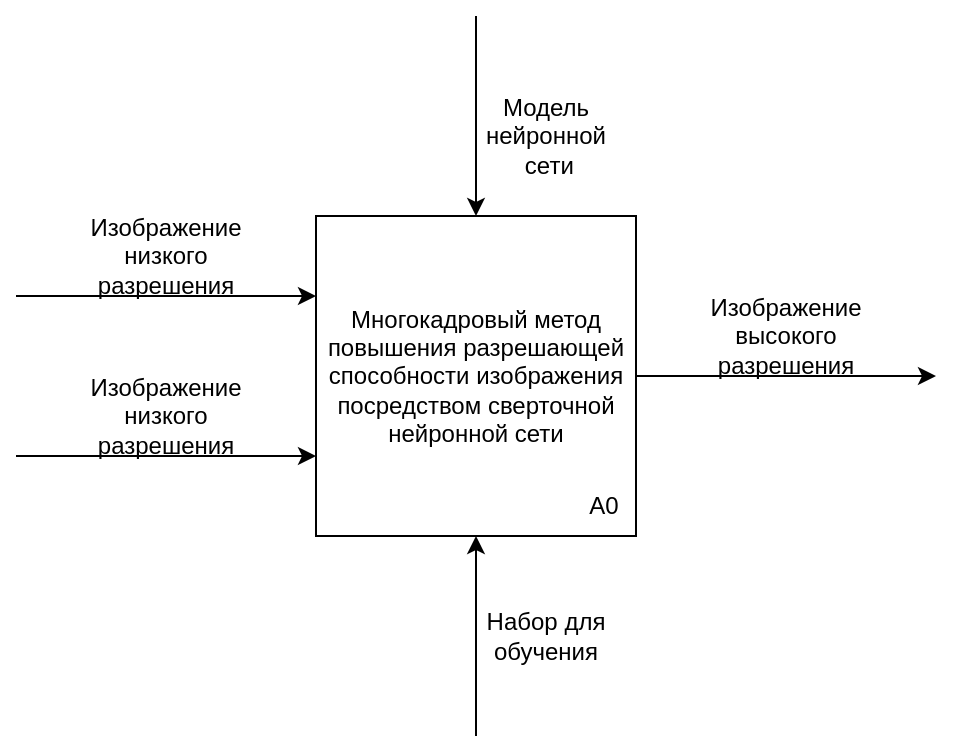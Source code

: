 <mxfile version="24.4.8" type="device" pages="8">
  <diagram name="Страница — 1" id="JbEDEsM_lz8nhRMGkAfQ">
    <mxGraphModel dx="1562" dy="853" grid="1" gridSize="10" guides="1" tooltips="1" connect="1" arrows="1" fold="1" page="1" pageScale="1" pageWidth="827" pageHeight="1169" math="0" shadow="0">
      <root>
        <mxCell id="0" />
        <mxCell id="1" parent="0" />
        <mxCell id="wBaNQLFz6f1fFsWecP1D-1" value="Многокадровый метод повышения разрешающей способности изображения посредством сверточной нейронной сети" style="whiteSpace=wrap;html=1;aspect=fixed;" parent="1" vertex="1">
          <mxGeometry x="240" y="180" width="160" height="160" as="geometry" />
        </mxCell>
        <mxCell id="wBaNQLFz6f1fFsWecP1D-2" value="" style="endArrow=classic;html=1;rounded=0;entryX=0;entryY=0.25;entryDx=0;entryDy=0;" parent="1" target="wBaNQLFz6f1fFsWecP1D-1" edge="1">
          <mxGeometry width="50" height="50" relative="1" as="geometry">
            <mxPoint x="90" y="220" as="sourcePoint" />
            <mxPoint x="440" y="220" as="targetPoint" />
          </mxGeometry>
        </mxCell>
        <mxCell id="wBaNQLFz6f1fFsWecP1D-3" value="Изображение низкого разрешения" style="text;html=1;align=center;verticalAlign=middle;whiteSpace=wrap;rounded=0;" parent="1" vertex="1">
          <mxGeometry x="120" y="180" width="90" height="40" as="geometry" />
        </mxCell>
        <mxCell id="wBaNQLFz6f1fFsWecP1D-4" value="" style="endArrow=classic;html=1;rounded=0;entryX=0;entryY=0.75;entryDx=0;entryDy=0;" parent="1" target="wBaNQLFz6f1fFsWecP1D-1" edge="1">
          <mxGeometry width="50" height="50" relative="1" as="geometry">
            <mxPoint x="90" y="300" as="sourcePoint" />
            <mxPoint x="440" y="220" as="targetPoint" />
          </mxGeometry>
        </mxCell>
        <mxCell id="wBaNQLFz6f1fFsWecP1D-6" value="Изображение низкого разрешения" style="text;html=1;align=center;verticalAlign=middle;whiteSpace=wrap;rounded=0;" parent="1" vertex="1">
          <mxGeometry x="120" y="260" width="90" height="40" as="geometry" />
        </mxCell>
        <mxCell id="wBaNQLFz6f1fFsWecP1D-7" value="" style="endArrow=classic;html=1;rounded=0;exitX=1;exitY=0.5;exitDx=0;exitDy=0;" parent="1" source="wBaNQLFz6f1fFsWecP1D-1" edge="1">
          <mxGeometry width="50" height="50" relative="1" as="geometry">
            <mxPoint x="390" y="270" as="sourcePoint" />
            <mxPoint x="550" y="260" as="targetPoint" />
          </mxGeometry>
        </mxCell>
        <mxCell id="wBaNQLFz6f1fFsWecP1D-9" value="Изображение высокого разрешения" style="text;html=1;align=center;verticalAlign=middle;whiteSpace=wrap;rounded=0;" parent="1" vertex="1">
          <mxGeometry x="430" y="220" width="90" height="40" as="geometry" />
        </mxCell>
        <mxCell id="wBaNQLFz6f1fFsWecP1D-11" value="Набор для обучения" style="text;html=1;align=center;verticalAlign=middle;whiteSpace=wrap;rounded=0;" parent="1" vertex="1">
          <mxGeometry x="310" y="370" width="90" height="40" as="geometry" />
        </mxCell>
        <mxCell id="wBaNQLFz6f1fFsWecP1D-13" value="" style="endArrow=classic;html=1;rounded=0;entryX=0.5;entryY=1;entryDx=0;entryDy=0;" parent="1" target="wBaNQLFz6f1fFsWecP1D-1" edge="1">
          <mxGeometry width="50" height="50" relative="1" as="geometry">
            <mxPoint x="320" y="440" as="sourcePoint" />
            <mxPoint x="440" y="220" as="targetPoint" />
          </mxGeometry>
        </mxCell>
        <mxCell id="wBaNQLFz6f1fFsWecP1D-14" value="A0" style="text;html=1;align=center;verticalAlign=middle;whiteSpace=wrap;rounded=0;" parent="1" vertex="1">
          <mxGeometry x="354" y="310" width="60" height="30" as="geometry" />
        </mxCell>
        <mxCell id="k2PcYPKPulUYU1QNR8js-1" value="" style="endArrow=classic;html=1;rounded=0;entryX=0.5;entryY=0;entryDx=0;entryDy=0;" parent="1" target="wBaNQLFz6f1fFsWecP1D-1" edge="1">
          <mxGeometry width="50" height="50" relative="1" as="geometry">
            <mxPoint x="320" y="80" as="sourcePoint" />
            <mxPoint x="440" y="220" as="targetPoint" />
          </mxGeometry>
        </mxCell>
        <mxCell id="k2PcYPKPulUYU1QNR8js-2" value="Модель нейронной&lt;br&gt;&amp;nbsp;сети" style="text;html=1;align=center;verticalAlign=middle;whiteSpace=wrap;rounded=0;" parent="1" vertex="1">
          <mxGeometry x="310" y="120" width="90" height="40" as="geometry" />
        </mxCell>
      </root>
    </mxGraphModel>
  </diagram>
  <diagram id="Wc2Y64d3mPMD6Nxqdqi5" name="Страница — 2">
    <mxGraphModel dx="880" dy="468" grid="1" gridSize="10" guides="1" tooltips="1" connect="1" arrows="1" fold="1" page="1" pageScale="1" pageWidth="827" pageHeight="1169" math="0" shadow="0">
      <root>
        <mxCell id="0" />
        <mxCell id="1" parent="0" />
        <mxCell id="QDXN5bbw2UuXWW-XVitq-9" style="edgeStyle=orthogonalEdgeStyle;rounded=0;orthogonalLoop=1;jettySize=auto;html=1;exitX=1;exitY=0.5;exitDx=0;exitDy=0;entryX=0;entryY=0.5;entryDx=0;entryDy=0;" parent="1" source="QHsmIHxkXxQxWvauLcvn-1" target="QDXN5bbw2UuXWW-XVitq-8" edge="1">
          <mxGeometry relative="1" as="geometry">
            <Array as="points">
              <mxPoint x="310" y="190" />
              <mxPoint x="310" y="230" />
            </Array>
          </mxGeometry>
        </mxCell>
        <mxCell id="QHsmIHxkXxQxWvauLcvn-1" value="Подготовка тренировочных и валидационных&lt;br&gt;данных" style="rounded=0;whiteSpace=wrap;html=1;" parent="1" vertex="1">
          <mxGeometry x="160" y="160" width="120" height="60" as="geometry" />
        </mxCell>
        <mxCell id="QHsmIHxkXxQxWvauLcvn-3" value="Набор тренировочных изображений высокого разрешения" style="text;html=1;align=center;verticalAlign=middle;whiteSpace=wrap;rounded=0;" parent="1" vertex="1">
          <mxGeometry x="30" y="140" width="130" height="30" as="geometry" />
        </mxCell>
        <mxCell id="QDXN5bbw2UuXWW-XVitq-1" value="" style="endArrow=classic;html=1;rounded=0;entryX=0.25;entryY=1;entryDx=0;entryDy=0;" parent="1" target="QHsmIHxkXxQxWvauLcvn-1" edge="1">
          <mxGeometry width="50" height="50" relative="1" as="geometry">
            <mxPoint x="190" y="310" as="sourcePoint" />
            <mxPoint x="440" y="220" as="targetPoint" />
          </mxGeometry>
        </mxCell>
        <mxCell id="QDXN5bbw2UuXWW-XVitq-2" value="Функции понижения качества&amp;nbsp;" style="text;html=1;align=center;verticalAlign=middle;whiteSpace=wrap;rounded=0;" parent="1" vertex="1">
          <mxGeometry x="110" y="270" width="80" height="30" as="geometry" />
        </mxCell>
        <mxCell id="QDXN5bbw2UuXWW-XVitq-3" value="" style="endArrow=classic;html=1;rounded=0;entryX=0.75;entryY=1;entryDx=0;entryDy=0;" parent="1" target="QHsmIHxkXxQxWvauLcvn-1" edge="1">
          <mxGeometry width="50" height="50" relative="1" as="geometry">
            <mxPoint x="250" y="310" as="sourcePoint" />
            <mxPoint x="440" y="220" as="targetPoint" />
          </mxGeometry>
        </mxCell>
        <mxCell id="QDXN5bbw2UuXWW-XVitq-4" value="" style="endArrow=classic;html=1;rounded=0;entryX=0.5;entryY=0;entryDx=0;entryDy=0;" parent="1" target="QHsmIHxkXxQxWvauLcvn-1" edge="1">
          <mxGeometry width="50" height="50" relative="1" as="geometry">
            <mxPoint x="220" y="90" as="sourcePoint" />
            <mxPoint x="440" y="220" as="targetPoint" />
          </mxGeometry>
        </mxCell>
        <mxCell id="QDXN5bbw2UuXWW-XVitq-5" value="Правило перевода в цветовую модель&amp;nbsp;YCbCr" style="text;html=1;align=center;verticalAlign=middle;whiteSpace=wrap;rounded=0;" parent="1" vertex="1">
          <mxGeometry x="220" y="110" width="90" height="30" as="geometry" />
        </mxCell>
        <mxCell id="QDXN5bbw2UuXWW-XVitq-6" value="Функция понижения разрешения" style="text;html=1;align=center;verticalAlign=middle;whiteSpace=wrap;rounded=0;" parent="1" vertex="1">
          <mxGeometry x="250" y="270" width="80" height="30" as="geometry" />
        </mxCell>
        <mxCell id="QDXN5bbw2UuXWW-XVitq-21" style="edgeStyle=orthogonalEdgeStyle;rounded=0;orthogonalLoop=1;jettySize=auto;html=1;exitX=1;exitY=0.5;exitDx=0;exitDy=0;entryX=0;entryY=0.5;entryDx=0;entryDy=0;" parent="1" source="QDXN5bbw2UuXWW-XVitq-8" target="QDXN5bbw2UuXWW-XVitq-13" edge="1">
          <mxGeometry relative="1" as="geometry">
            <Array as="points">
              <mxPoint x="570" y="230" />
              <mxPoint x="570" y="270" />
            </Array>
          </mxGeometry>
        </mxCell>
        <mxCell id="QDXN5bbw2UuXWW-XVitq-8" value="Выделение меньших участков изображений" style="rounded=0;whiteSpace=wrap;html=1;" parent="1" vertex="1">
          <mxGeometry x="440" y="200" width="120" height="60" as="geometry" />
        </mxCell>
        <mxCell id="QDXN5bbw2UuXWW-XVitq-10" value="По два набора LR и один HR для каждого типа данных" style="text;html=1;align=center;verticalAlign=middle;whiteSpace=wrap;rounded=0;" parent="1" vertex="1">
          <mxGeometry x="310" y="193" width="130" height="30" as="geometry" />
        </mxCell>
        <mxCell id="QDXN5bbw2UuXWW-XVitq-34" style="edgeStyle=orthogonalEdgeStyle;rounded=0;orthogonalLoop=1;jettySize=auto;html=1;exitX=1;exitY=0.25;exitDx=0;exitDy=0;" parent="1" source="QDXN5bbw2UuXWW-XVitq-13" edge="1">
          <mxGeometry relative="1" as="geometry">
            <mxPoint x="930" y="255" as="targetPoint" />
          </mxGeometry>
        </mxCell>
        <mxCell id="QDXN5bbw2UuXWW-XVitq-38" style="edgeStyle=orthogonalEdgeStyle;rounded=0;orthogonalLoop=1;jettySize=auto;html=1;exitX=1;exitY=0.5;exitDx=0;exitDy=0;" parent="1" source="QDXN5bbw2UuXWW-XVitq-13" edge="1">
          <mxGeometry relative="1" as="geometry">
            <mxPoint x="930" y="270" as="targetPoint" />
          </mxGeometry>
        </mxCell>
        <mxCell id="QDXN5bbw2UuXWW-XVitq-13" value="Обучение нейронной сети" style="rounded=0;whiteSpace=wrap;html=1;" parent="1" vertex="1">
          <mxGeometry x="717" y="240" width="120" height="60" as="geometry" />
        </mxCell>
        <mxCell id="QDXN5bbw2UuXWW-XVitq-17" value="LR наборы, размер - a*a&lt;div&gt;HR наборы, размер вычисляется по формуле&amp;nbsp;&lt;/div&gt;" style="text;html=1;align=center;verticalAlign=middle;whiteSpace=wrap;rounded=0;" parent="1" vertex="1">
          <mxGeometry x="570" y="230" width="148" height="30" as="geometry" />
        </mxCell>
        <mxCell id="QDXN5bbw2UuXWW-XVitq-18" value="" style="endArrow=classic;html=1;rounded=0;entryX=0;entryY=0.75;entryDx=0;entryDy=0;" parent="1" target="QDXN5bbw2UuXWW-XVitq-8" edge="1">
          <mxGeometry width="50" height="50" relative="1" as="geometry">
            <mxPoint x="340" y="245" as="sourcePoint" />
            <mxPoint x="471" y="260" as="targetPoint" />
          </mxGeometry>
        </mxCell>
        <mxCell id="QDXN5bbw2UuXWW-XVitq-19" value="Размер участка&lt;div&gt;(a)&lt;/div&gt;" style="text;html=1;align=center;verticalAlign=middle;whiteSpace=wrap;rounded=0;" parent="1" vertex="1">
          <mxGeometry x="341" y="245" width="100" height="30" as="geometry" />
        </mxCell>
        <mxCell id="QDXN5bbw2UuXWW-XVitq-22" value="" style="endArrow=classic;html=1;rounded=0;entryX=0.5;entryY=0;entryDx=0;entryDy=0;" parent="1" target="QDXN5bbw2UuXWW-XVitq-13" edge="1">
          <mxGeometry width="50" height="50" relative="1" as="geometry">
            <mxPoint x="777" y="170" as="sourcePoint" />
            <mxPoint x="557" y="220" as="targetPoint" />
          </mxGeometry>
        </mxCell>
        <mxCell id="QDXN5bbw2UuXWW-XVitq-23" value="Архитектура нейронной сети" style="text;html=1;align=center;verticalAlign=middle;whiteSpace=wrap;rounded=0;" parent="1" vertex="1">
          <mxGeometry x="777" y="190" width="80" height="30" as="geometry" />
        </mxCell>
        <mxCell id="QDXN5bbw2UuXWW-XVitq-25" value="Алгоритм обучения нейронной сети" style="text;html=1;align=center;verticalAlign=middle;whiteSpace=wrap;rounded=0;" parent="1" vertex="1">
          <mxGeometry x="647" y="340" width="96" height="30" as="geometry" />
        </mxCell>
        <mxCell id="QDXN5bbw2UuXWW-XVitq-27" value="" style="endArrow=classic;html=1;rounded=0;entryX=0.25;entryY=1;entryDx=0;entryDy=0;" parent="1" target="QDXN5bbw2UuXWW-XVitq-13" edge="1">
          <mxGeometry width="50" height="50" relative="1" as="geometry">
            <mxPoint x="747" y="380" as="sourcePoint" />
            <mxPoint x="557" y="220" as="targetPoint" />
          </mxGeometry>
        </mxCell>
        <mxCell id="QDXN5bbw2UuXWW-XVitq-29" value="Функции расчета MSE и PSNR" style="text;html=1;align=center;verticalAlign=middle;whiteSpace=wrap;rounded=0;" parent="1" vertex="1">
          <mxGeometry x="777" y="340" width="100" height="30" as="geometry" />
        </mxCell>
        <mxCell id="QDXN5bbw2UuXWW-XVitq-32" value="" style="endArrow=classic;html=1;rounded=0;entryX=0.5;entryY=1;entryDx=0;entryDy=0;" parent="1" target="QDXN5bbw2UuXWW-XVitq-13" edge="1">
          <mxGeometry width="50" height="50" relative="1" as="geometry">
            <mxPoint x="777" y="380" as="sourcePoint" />
            <mxPoint x="557" y="220" as="targetPoint" />
          </mxGeometry>
        </mxCell>
        <mxCell id="QDXN5bbw2UuXWW-XVitq-35" value="Обученная нейронная сеть" style="text;html=1;align=center;verticalAlign=middle;whiteSpace=wrap;rounded=0;" parent="1" vertex="1">
          <mxGeometry x="836" y="223" width="98" height="30" as="geometry" />
        </mxCell>
        <mxCell id="QDXN5bbw2UuXWW-XVitq-37" value="Ошибка предсказания &lt;br&gt;MSE и PSNR" style="text;html=1;align=center;verticalAlign=middle;whiteSpace=wrap;rounded=0;" parent="1" vertex="1">
          <mxGeometry x="826" y="277" width="108" height="30" as="geometry" />
        </mxCell>
        <mxCell id="QDXN5bbw2UuXWW-XVitq-39" value="" style="endArrow=classic;html=1;rounded=0;entryX=0;entryY=0.25;entryDx=0;entryDy=0;" parent="1" target="QHsmIHxkXxQxWvauLcvn-1" edge="1">
          <mxGeometry width="50" height="50" relative="1" as="geometry">
            <mxPoint x="20" y="175" as="sourcePoint" />
            <mxPoint x="390" y="220" as="targetPoint" />
          </mxGeometry>
        </mxCell>
        <mxCell id="QDXN5bbw2UuXWW-XVitq-40" value="" style="endArrow=classic;html=1;rounded=0;entryX=0;entryY=0.75;entryDx=0;entryDy=0;" parent="1" target="QHsmIHxkXxQxWvauLcvn-1" edge="1">
          <mxGeometry width="50" height="50" relative="1" as="geometry">
            <mxPoint x="20" y="205" as="sourcePoint" />
            <mxPoint x="390" y="220" as="targetPoint" />
          </mxGeometry>
        </mxCell>
        <mxCell id="QDXN5bbw2UuXWW-XVitq-41" value="Набор валидационных изображений высокого разрешения" style="text;html=1;align=center;verticalAlign=middle;whiteSpace=wrap;rounded=0;" parent="1" vertex="1">
          <mxGeometry x="20" y="215" width="130" height="30" as="geometry" />
        </mxCell>
        <mxCell id="QDXN5bbw2UuXWW-XVitq-42" value="А1" style="text;html=1;align=center;verticalAlign=middle;whiteSpace=wrap;rounded=0;" parent="1" vertex="1">
          <mxGeometry x="250" y="203" width="36" height="20" as="geometry" />
        </mxCell>
        <mxCell id="QDXN5bbw2UuXWW-XVitq-43" value="А2" style="text;html=1;align=center;verticalAlign=middle;whiteSpace=wrap;rounded=0;" parent="1" vertex="1">
          <mxGeometry x="530" y="243" width="36" height="20" as="geometry" />
        </mxCell>
        <mxCell id="QDXN5bbw2UuXWW-XVitq-44" value="А3" style="text;html=1;align=center;verticalAlign=middle;whiteSpace=wrap;rounded=0;" parent="1" vertex="1">
          <mxGeometry x="805" y="283" width="36" height="20" as="geometry" />
        </mxCell>
      </root>
    </mxGraphModel>
  </diagram>
  <diagram id="lWc6gZmfC5kvDhMqNkjv" name="Страница — 3">
    <mxGraphModel dx="880" dy="468" grid="1" gridSize="10" guides="1" tooltips="1" connect="1" arrows="1" fold="1" page="1" pageScale="1" pageWidth="827" pageHeight="1169" math="0" shadow="0">
      <root>
        <mxCell id="0" />
        <mxCell id="1" parent="0" />
        <mxCell id="CwTcNwNbZUkhdJTC-bWR-5" value="" style="endArrow=none;html=1;rounded=0;fontFamily=Helvetica;fontSize=12;fontColor=default;entryX=0.5;entryY=1;entryDx=0;entryDy=0;entryPerimeter=0;" parent="1" source="ni8qnnBMQO_-zbNU_C3W-12" target="1h0F7ipTN5orxr4tTN2a-1" edge="1">
          <mxGeometry width="50" height="50" relative="1" as="geometry">
            <mxPoint x="270" y="290" as="sourcePoint" />
            <mxPoint x="320" y="240" as="targetPoint" />
          </mxGeometry>
        </mxCell>
        <mxCell id="1h0F7ipTN5orxr4tTN2a-1" value="Начало" style="strokeWidth=1;html=1;shape=mxgraph.flowchart.terminator;whiteSpace=wrap;fontSize=14;" parent="1" vertex="1">
          <mxGeometry x="160" y="70" width="140" height="60" as="geometry" />
        </mxCell>
        <mxCell id="ni8qnnBMQO_-zbNU_C3W-2" style="edgeStyle=orthogonalEdgeStyle;rounded=0;orthogonalLoop=1;jettySize=auto;html=1;exitX=0;exitY=0.5;exitDx=0;exitDy=0;exitPerimeter=0;entryX=1;entryY=0.5;entryDx=0;entryDy=0;entryPerimeter=0;endArrow=none;endFill=0;dashed=1;" parent="1" source="ni8qnnBMQO_-zbNU_C3W-3" target="1h0F7ipTN5orxr4tTN2a-1" edge="1">
          <mxGeometry relative="1" as="geometry">
            <mxPoint x="310" y="100" as="sourcePoint" />
          </mxGeometry>
        </mxCell>
        <mxCell id="ni8qnnBMQO_-zbNU_C3W-3" value="Входные параметры:&lt;div style=&quot;font-size: 13px;&quot;&gt;path - путь к&amp;nbsp;набору &lt;br style=&quot;font-size: 13px;&quot;&gt;&amp;nbsp; &amp;nbsp; &amp;nbsp; &amp;nbsp; &amp;nbsp; HR данных&amp;nbsp;&lt;/div&gt;" style="strokeWidth=1;html=1;shape=mxgraph.flowchart.annotation_1;align=left;pointerEvents=1;fontSize=13;" parent="1" vertex="1">
          <mxGeometry x="340" y="65" width="70" height="70" as="geometry" />
        </mxCell>
        <mxCell id="ni8qnnBMQO_-zbNU_C3W-16" style="edgeStyle=orthogonalEdgeStyle;rounded=0;orthogonalLoop=1;jettySize=auto;html=1;exitX=0.5;exitY=1;exitDx=0;exitDy=0;entryX=0.5;entryY=0;entryDx=0;entryDy=0;endArrow=none;endFill=0;" parent="1" source="ni8qnnBMQO_-zbNU_C3W-12" target="ni8qnnBMQO_-zbNU_C3W-15" edge="1">
          <mxGeometry relative="1" as="geometry" />
        </mxCell>
        <mxCell id="ni8qnnBMQO_-zbNU_C3W-12" value="Получение 2-x LR наборов гауссовским блюром и шумом" style="rounded=0;whiteSpace=wrap;html=1;fontSize=14;" parent="1" vertex="1">
          <mxGeometry x="160" y="230" width="140" height="60" as="geometry" />
        </mxCell>
        <mxCell id="ni8qnnBMQO_-zbNU_C3W-18" style="edgeStyle=orthogonalEdgeStyle;rounded=0;orthogonalLoop=1;jettySize=auto;html=1;exitX=0.5;exitY=1;exitDx=0;exitDy=0;endArrow=none;endFill=0;" parent="1" source="ni8qnnBMQO_-zbNU_C3W-15" target="ni8qnnBMQO_-zbNU_C3W-17" edge="1">
          <mxGeometry relative="1" as="geometry" />
        </mxCell>
        <mxCell id="ni8qnnBMQO_-zbNU_C3W-15" value="Понижение разрешения LR наборов" style="rounded=0;whiteSpace=wrap;html=1;fontSize=14;" parent="1" vertex="1">
          <mxGeometry x="160" y="310" width="140" height="60" as="geometry" />
        </mxCell>
        <mxCell id="ni8qnnBMQO_-zbNU_C3W-21" style="edgeStyle=orthogonalEdgeStyle;rounded=0;orthogonalLoop=1;jettySize=auto;html=1;exitX=0.5;exitY=1;exitDx=0;exitDy=0;endArrow=none;endFill=0;" parent="1" source="ni8qnnBMQO_-zbNU_C3W-17" target="ni8qnnBMQO_-zbNU_C3W-20" edge="1">
          <mxGeometry relative="1" as="geometry" />
        </mxCell>
        <mxCell id="ni8qnnBMQO_-zbNU_C3W-17" value="Бикубическое повышение разрешения&lt;div style=&quot;font-size: 13px;&quot;&gt;LR наборов&lt;/div&gt;" style="rounded=0;whiteSpace=wrap;html=1;fontSize=13;" parent="1" vertex="1">
          <mxGeometry x="160" y="390" width="140" height="60" as="geometry" />
        </mxCell>
        <mxCell id="ni8qnnBMQO_-zbNU_C3W-23" style="edgeStyle=orthogonalEdgeStyle;rounded=0;orthogonalLoop=1;jettySize=auto;html=1;exitX=0.5;exitY=1;exitDx=0;exitDy=0;endArrow=none;endFill=0;" parent="1" source="ni8qnnBMQO_-zbNU_C3W-20" target="ni8qnnBMQO_-zbNU_C3W-22" edge="1">
          <mxGeometry relative="1" as="geometry" />
        </mxCell>
        <mxCell id="ni8qnnBMQO_-zbNU_C3W-20" value="Перевод LR и HR наборов из RGB в YCbCr" style="rounded=0;whiteSpace=wrap;html=1;fontSize=14;" parent="1" vertex="1">
          <mxGeometry x="160" y="470" width="140" height="60" as="geometry" />
        </mxCell>
        <mxCell id="ni8qnnBMQO_-zbNU_C3W-22" value="Нормализация LR и HR наборов" style="rounded=0;whiteSpace=wrap;html=1;fontSize=14;" parent="1" vertex="1">
          <mxGeometry x="160" y="551" width="140" height="60" as="geometry" />
        </mxCell>
        <mxCell id="-GhOYJGmNXgtv2KOGRoh-1" value="Конец" style="strokeWidth=1;html=1;shape=mxgraph.flowchart.terminator;whiteSpace=wrap;fontSize=14;" parent="1" vertex="1">
          <mxGeometry x="160" y="630" width="140" height="60" as="geometry" />
        </mxCell>
        <mxCell id="-GhOYJGmNXgtv2KOGRoh-2" style="edgeStyle=orthogonalEdgeStyle;rounded=0;orthogonalLoop=1;jettySize=auto;html=1;exitX=0.5;exitY=1;exitDx=0;exitDy=0;entryX=0.5;entryY=0;entryDx=0;entryDy=0;entryPerimeter=0;endArrow=none;endFill=0;" parent="1" source="ni8qnnBMQO_-zbNU_C3W-22" target="-GhOYJGmNXgtv2KOGRoh-1" edge="1">
          <mxGeometry relative="1" as="geometry" />
        </mxCell>
        <mxCell id="v_DdDTGr_phzAw2SP-nb-1" value="&amp;nbsp;Данный этап не является &lt;br style=&quot;font-size: 13px;&quot;&gt;подготовкой данных, а &lt;br style=&quot;font-size: 13px;&quot;&gt;относится к самому методу, &lt;br style=&quot;font-size: 13px;&quot;&gt;но вынесен в эту часть&lt;br&gt;&amp;nbsp;для удобства&amp;nbsp;&amp;nbsp;" style="strokeWidth=1;html=1;shape=mxgraph.flowchart.annotation_1;align=left;pointerEvents=1;fontSize=13;" parent="1" vertex="1">
          <mxGeometry x="340" y="377.5" width="70" height="85" as="geometry" />
        </mxCell>
        <mxCell id="v_DdDTGr_phzAw2SP-nb-3" style="edgeStyle=orthogonalEdgeStyle;rounded=0;orthogonalLoop=1;jettySize=auto;html=1;entryX=1;entryY=0.5;entryDx=0;entryDy=0;endArrow=none;endFill=0;dashed=1;" parent="1" source="v_DdDTGr_phzAw2SP-nb-1" target="ni8qnnBMQO_-zbNU_C3W-17" edge="1">
          <mxGeometry relative="1" as="geometry">
            <mxPoint x="350" y="240" as="sourcePoint" />
            <mxPoint x="310" y="110" as="targetPoint" />
          </mxGeometry>
        </mxCell>
        <mxCell id="9i4z-jBxVUCQvBWelNB4-1" value="&lt;font style=&quot;font-size: 14px;&quot;&gt;Получение HR изображений по path&lt;/font&gt;" style="shape=document;whiteSpace=wrap;html=1;boundedLbl=1;fontSize=14;" vertex="1" parent="1">
          <mxGeometry x="160" y="150" width="140" height="60" as="geometry" />
        </mxCell>
      </root>
    </mxGraphModel>
  </diagram>
  <diagram id="Rd0z_U3nUvr18kmsySjf" name="Страница — 4">
    <mxGraphModel dx="880" dy="468" grid="1" gridSize="10" guides="1" tooltips="1" connect="1" arrows="1" fold="1" page="1" pageScale="1" pageWidth="827" pageHeight="1169" math="0" shadow="0">
      <root>
        <mxCell id="0" />
        <mxCell id="1" parent="0" />
        <mxCell id="I7EMx3vyXtV-4TVF4EG8-9" style="edgeStyle=orthogonalEdgeStyle;rounded=0;orthogonalLoop=1;jettySize=auto;html=1;exitX=0.5;exitY=1;exitDx=0;exitDy=0;exitPerimeter=0;fontFamily=Helvetica;fontSize=12;fontColor=default;endArrow=none;endFill=0;" parent="1" source="qmq7UWJL8kzWTT1KFBFC-1" target="I7EMx3vyXtV-4TVF4EG8-8" edge="1">
          <mxGeometry relative="1" as="geometry" />
        </mxCell>
        <mxCell id="qmq7UWJL8kzWTT1KFBFC-1" value="Начало" style="strokeWidth=1;html=1;shape=mxgraph.flowchart.terminator;whiteSpace=wrap;rounded=1;fontSize=14;" parent="1" vertex="1">
          <mxGeometry x="150" y="110" width="140" height="60" as="geometry" />
        </mxCell>
        <mxCell id="lv7kyYInMUF-hCmylzJT-1" value="Входные параметры:&lt;div style=&quot;font-size: 13px;&quot;&gt;LR1, LR2 -&amp;nbsp; наборы низкого разр.&lt;/div&gt;&lt;div style=&quot;font-size: 13px;&quot;&gt;HR - набор высокого разр.&lt;/div&gt;&lt;div style=&quot;font-size: 13px;&quot;&gt;lr_crop_size - размер обрезки LR наборов&lt;/div&gt;&lt;div style=&quot;font-size: 13px;&quot;&gt;hr_crop_size - размер обрезки HR набора&amp;nbsp;&lt;/div&gt;" style="strokeWidth=1;html=1;shape=mxgraph.flowchart.annotation_1;align=left;pointerEvents=1;rounded=1;fontSize=13;" parent="1" vertex="1">
          <mxGeometry x="330" y="97.5" width="70" height="85" as="geometry" />
        </mxCell>
        <mxCell id="lv7kyYInMUF-hCmylzJT-2" style="edgeStyle=orthogonalEdgeStyle;rounded=1;orthogonalLoop=1;jettySize=auto;html=1;exitX=0;exitY=0.5;exitDx=0;exitDy=0;exitPerimeter=0;entryX=1;entryY=0.5;entryDx=0;entryDy=0;entryPerimeter=0;dashed=1;endArrow=none;endFill=0;fontSize=12;" parent="1" source="lv7kyYInMUF-hCmylzJT-1" target="qmq7UWJL8kzWTT1KFBFC-1" edge="1">
          <mxGeometry relative="1" as="geometry" />
        </mxCell>
        <mxCell id="I7EMx3vyXtV-4TVF4EG8-13" style="edgeStyle=orthogonalEdgeStyle;rounded=0;orthogonalLoop=1;jettySize=auto;html=1;exitX=0.5;exitY=1;exitDx=0;exitDy=0;entryX=0.5;entryY=0;entryDx=0;entryDy=0;fontFamily=Helvetica;fontSize=12;fontColor=default;endArrow=none;endFill=0;" parent="1" source="I7EMx3vyXtV-4TVF4EG8-5" target="I7EMx3vyXtV-4TVF4EG8-12" edge="1">
          <mxGeometry relative="1" as="geometry" />
        </mxCell>
        <mxCell id="I7EMx3vyXtV-4TVF4EG8-5" value="pad := &lt;br style=&quot;font-size: 14px;&quot;&gt;(lr_crop_size - hr_crop_size) // 2" style="rounded=0;whiteSpace=wrap;html=1;shadow=0;comic=0;strokeColor=default;strokeWidth=1;align=center;verticalAlign=middle;fontFamily=Helvetica;fontSize=14;fontColor=default;fillColor=default;" parent="1" vertex="1">
          <mxGeometry x="150" y="270" width="140" height="60" as="geometry" />
        </mxCell>
        <mxCell id="I7EMx3vyXtV-4TVF4EG8-10" style="edgeStyle=orthogonalEdgeStyle;rounded=0;orthogonalLoop=1;jettySize=auto;html=1;exitX=0.5;exitY=1;exitDx=0;exitDy=0;exitPerimeter=0;fontFamily=Helvetica;fontSize=12;fontColor=default;endArrow=none;endFill=0;" parent="1" source="I7EMx3vyXtV-4TVF4EG8-8" target="I7EMx3vyXtV-4TVF4EG8-5" edge="1">
          <mxGeometry relative="1" as="geometry" />
        </mxCell>
        <mxCell id="I7EMx3vyXtV-4TVF4EG8-8" value="&lt;font style=&quot;font-size: 14px;&quot;&gt;Проход по&lt;br style=&quot;&quot;&gt;эл. в LR1, LR2, HR параллельно&lt;/font&gt;" style="strokeWidth=1;html=1;shape=stencil(rZVNb4MwDIZ/Ta5VIFpXjlPWnapeetg5pe6ICgkKWbv9+6W4aHwMxrxKHPBreB9sbIUJWWWqBBZzowpg4pnF8cbaMggbXWgfwnCbYWLJMbxgmKwwVFUJqUftrJxW+xwwU3lnT3DRB39z0CYDh65izfhTeOZ6CZlaY4KJtqbqZFr5YKa0Ce/yDzTjiwfEfN5ijMpAKMCD66jf5W1RYPELmRTNI+0IpG5FDfc30uvfSRGNtKZ0r8+KZsK2hLr4gsc9XLKayduReAm1OlIvm60jVDfCEzIoYwso5F6lpzdn383hx68s1XW5B4kmXdgztIau16upBjQOuTYth8d/O/QaeAeLJcGC39mBUgblb6S5rWBiaIM+mIhaHRkjIY/WwcR8HXWe4zkyNroDg1rFc60WvgA=);whiteSpace=wrap;rounded=1;shadow=0;comic=0;strokeColor=default;align=center;verticalAlign=middle;fontFamily=Helvetica;fontSize=13;fontColor=default;fillColor=default;" parent="1" vertex="1">
          <mxGeometry x="150" y="190" width="140" height="60" as="geometry" />
        </mxCell>
        <mxCell id="I7EMx3vyXtV-4TVF4EG8-11" value="По x от 0 до ближайшего кратного step к (h -&amp;nbsp;&lt;span style=&quot;text-align: left; text-wrap: nowrap; font-size: 13px;&quot;&gt;lr_crop_size)&amp;nbsp;&lt;/span&gt;" style="strokeWidth=1;html=1;shape=stencil(rZVNb4MwDIZ/Ta5VIFpXjlPWnapeetg5pe6ICgkKWbv9+6W4aHwMxrxKHPBreB9sbIUJWWWqBBZzowpg4pnF8cbaMggbXWgfwnCbYWLJMbxgmKwwVFUJqUftrJxW+xwwU3lnT3DRB39z0CYDh65izfhTeOZ6CZlaY4KJtqbqZFr5YKa0Ce/yDzTjiwfEfN5ijMpAKMCD66jf5W1RYPELmRTNI+0IpG5FDfc30uvfSRGNtKZ0r8+KZsK2hLr4gsc9XLKayduReAm1OlIvm60jVDfCEzIoYwso5F6lpzdn383hx68s1XW5B4kmXdgztIau16upBjQOuTYth8d/O/QaeAeLJcGC39mBUgblb6S5rWBiaIM+mIhaHRkjIY/WwcR8HXWe4zkyNroDg1rFc60WvgA=);whiteSpace=wrap;rounded=1;shadow=0;comic=0;strokeColor=default;align=center;verticalAlign=middle;fontFamily=Helvetica;fontSize=13;fontColor=default;fillColor=default;" parent="1" vertex="1">
          <mxGeometry x="150" y="430" width="140" height="60" as="geometry" />
        </mxCell>
        <mxCell id="I7EMx3vyXtV-4TVF4EG8-12" value="Выбор сдвига по изображению (step)" style="rounded=0;whiteSpace=wrap;html=1;shadow=0;comic=0;strokeColor=default;strokeWidth=1;align=center;verticalAlign=middle;fontFamily=Helvetica;fontSize=14;fontColor=default;fillColor=default;" parent="1" vertex="1">
          <mxGeometry x="150" y="350" width="140" height="60" as="geometry" />
        </mxCell>
        <mxCell id="I7EMx3vyXtV-4TVF4EG8-14" style="edgeStyle=orthogonalEdgeStyle;rounded=0;orthogonalLoop=1;jettySize=auto;html=1;exitX=0.5;exitY=1;exitDx=0;exitDy=0;entryX=0.5;entryY=0;entryDx=0;entryDy=0;entryPerimeter=0;fontFamily=Helvetica;fontSize=12;fontColor=default;endArrow=none;endFill=0;" parent="1" source="I7EMx3vyXtV-4TVF4EG8-12" target="I7EMx3vyXtV-4TVF4EG8-11" edge="1">
          <mxGeometry relative="1" as="geometry" />
        </mxCell>
        <mxCell id="I7EMx3vyXtV-4TVF4EG8-23" style="edgeStyle=orthogonalEdgeStyle;rounded=0;orthogonalLoop=1;jettySize=auto;html=1;entryX=0.5;entryY=0;entryDx=0;entryDy=0;fontFamily=Helvetica;fontSize=12;fontColor=default;endArrow=none;endFill=0;" parent="1" source="2rKaA1Qy4aNSiyzoQHeX-2" target="I7EMx3vyXtV-4TVF4EG8-17" edge="1">
          <mxGeometry relative="1" as="geometry">
            <mxPoint x="390" y="260" as="sourcePoint" />
          </mxGeometry>
        </mxCell>
        <mxCell id="2rKaA1Qy4aNSiyzoQHeX-1" style="edgeStyle=orthogonalEdgeStyle;rounded=0;orthogonalLoop=1;jettySize=auto;html=1;exitX=0.5;exitY=1;exitDx=0;exitDy=0;exitPerimeter=0;endArrow=none;endFill=0;" edge="1" parent="1" source="I7EMx3vyXtV-4TVF4EG8-15" target="nmiDvzfr7onoTXAavYpg-1">
          <mxGeometry relative="1" as="geometry" />
        </mxCell>
        <mxCell id="I7EMx3vyXtV-4TVF4EG8-15" value="По y от 0 до ближайшего кратного step к (w -&amp;nbsp;&lt;span style=&quot;text-align: left; text-wrap: nowrap; font-size: 13px;&quot;&gt;lr_crop_size)&amp;nbsp;&lt;/span&gt;" style="strokeWidth=1;html=1;shape=stencil(rZVNb4MwDIZ/Ta5VIFpXjlPWnapeetg5pe6ICgkKWbv9+6W4aHwMxrxKHPBreB9sbIUJWWWqBBZzowpg4pnF8cbaMggbXWgfwnCbYWLJMbxgmKwwVFUJqUftrJxW+xwwU3lnT3DRB39z0CYDh65izfhTeOZ6CZlaY4KJtqbqZFr5YKa0Ce/yDzTjiwfEfN5ijMpAKMCD66jf5W1RYPELmRTNI+0IpG5FDfc30uvfSRGNtKZ0r8+KZsK2hLr4gsc9XLKayduReAm1OlIvm60jVDfCEzIoYwso5F6lpzdn383hx68s1XW5B4kmXdgztIau16upBjQOuTYth8d/O/QaeAeLJcGC39mBUgblb6S5rWBiaIM+mIhaHRkjIY/WwcR8HXWe4zkyNroDg1rFc60WvgA=);whiteSpace=wrap;rounded=1;shadow=0;comic=0;strokeColor=default;align=center;verticalAlign=middle;fontFamily=Helvetica;fontSize=13;fontColor=default;fillColor=default;" parent="1" vertex="1">
          <mxGeometry x="150" y="510" width="140" height="60" as="geometry" />
        </mxCell>
        <mxCell id="I7EMx3vyXtV-4TVF4EG8-16" style="edgeStyle=orthogonalEdgeStyle;rounded=0;orthogonalLoop=1;jettySize=auto;html=1;exitX=0.5;exitY=1;exitDx=0;exitDy=0;exitPerimeter=0;entryX=0.5;entryY=0;entryDx=0;entryDy=0;entryPerimeter=0;fontFamily=Helvetica;fontSize=12;fontColor=default;endArrow=none;endFill=0;" parent="1" source="I7EMx3vyXtV-4TVF4EG8-11" target="I7EMx3vyXtV-4TVF4EG8-15" edge="1">
          <mxGeometry relative="1" as="geometry" />
        </mxCell>
        <mxCell id="I7EMx3vyXtV-4TVF4EG8-25" style="edgeStyle=orthogonalEdgeStyle;rounded=0;orthogonalLoop=1;jettySize=auto;html=1;exitX=0.5;exitY=1;exitDx=0;exitDy=0;fontFamily=Helvetica;fontSize=12;fontColor=default;endArrow=none;endFill=0;" parent="1" source="I7EMx3vyXtV-4TVF4EG8-17" target="I7EMx3vyXtV-4TVF4EG8-24" edge="1">
          <mxGeometry relative="1" as="geometry" />
        </mxCell>
        <mxCell id="I7EMx3vyXtV-4TVF4EG8-17" value="Получение срезов &lt;br style=&quot;font-size: 13px;&quot;&gt;в LR1 и LR2 &lt;br style=&quot;font-size: 13px;&quot;&gt;от x&lt;span style=&quot;background-color: initial; font-size: 13px;&quot;&gt;&amp;nbsp;до x +&amp;nbsp;&lt;/span&gt;&lt;span style=&quot;background-color: initial; text-wrap: nowrap; text-align: left; font-size: 13px;&quot;&gt;lr_crop_size&lt;/span&gt;" style="rounded=0;whiteSpace=wrap;html=1;shadow=0;comic=0;strokeColor=default;strokeWidth=1;align=center;verticalAlign=middle;fontFamily=Helvetica;fontSize=13;fontColor=default;fillColor=default;" parent="1" vertex="1">
          <mxGeometry x="320" y="267.5" width="140" height="65" as="geometry" />
        </mxCell>
        <mxCell id="I7EMx3vyXtV-4TVF4EG8-18" value="Получение участка изобр.&lt;div style=&quot;font-size: 13px;&quot;&gt;размером lr_crop_size * lr_crop_size,&amp;nbsp;&lt;br style=&quot;font-size: 13px;&quot;&gt;нижний левый угол которого имеет&amp;nbsp;&lt;br style=&quot;font-size: 13px;&quot;&gt;координаты (x, y)&lt;/div&gt;" style="strokeWidth=1;html=1;shape=mxgraph.flowchart.annotation_1;align=left;pointerEvents=1;rounded=1;fontSize=13;" parent="1" vertex="1">
          <mxGeometry x="480" y="265" width="70" height="70" as="geometry" />
        </mxCell>
        <mxCell id="I7EMx3vyXtV-4TVF4EG8-19" style="edgeStyle=orthogonalEdgeStyle;rounded=0;orthogonalLoop=1;jettySize=auto;html=1;exitX=1;exitY=0.5;exitDx=0;exitDy=0;entryX=0;entryY=0.5;entryDx=0;entryDy=0;entryPerimeter=0;fontFamily=Helvetica;fontSize=12;fontColor=default;endArrow=none;endFill=0;dashed=1;jumpStyle=arc;" parent="1" source="I7EMx3vyXtV-4TVF4EG8-17" target="I7EMx3vyXtV-4TVF4EG8-18" edge="1">
          <mxGeometry relative="1" as="geometry" />
        </mxCell>
        <mxCell id="I7EMx3vyXtV-4TVF4EG8-32" style="edgeStyle=orthogonalEdgeStyle;rounded=0;orthogonalLoop=1;jettySize=auto;html=1;exitX=0.5;exitY=1;exitDx=0;exitDy=0;fontFamily=Helvetica;fontSize=12;fontColor=default;endArrow=none;endFill=0;" parent="1" source="I7EMx3vyXtV-4TVF4EG8-24" target="I7EMx3vyXtV-4TVF4EG8-29" edge="1">
          <mxGeometry relative="1" as="geometry" />
        </mxCell>
        <mxCell id="I7EMx3vyXtV-4TVF4EG8-24" value="&lt;font style=&quot;font-size: 13px;&quot;&gt;Получение среза в HR&lt;br style=&quot;&quot;&gt;от x + pad&amp;nbsp;&lt;br&gt;до x + pad&amp;nbsp;&amp;nbsp;+&amp;nbsp;&lt;br style=&quot;&quot;&gt;&lt;span style=&quot;text-align: left; text-wrap: nowrap;&quot;&gt;hr_crop_size&lt;/span&gt;&lt;/font&gt;" style="rounded=0;whiteSpace=wrap;html=1;shadow=0;comic=0;strokeColor=default;strokeWidth=1;align=center;verticalAlign=middle;fontFamily=Helvetica;fontSize=12;fontColor=default;fillColor=default;" parent="1" vertex="1">
          <mxGeometry x="320" y="350" width="140" height="65" as="geometry" />
        </mxCell>
        <mxCell id="I7EMx3vyXtV-4TVF4EG8-26" value="Получение участка изобр.&lt;div style=&quot;font-size: 13px;&quot;&gt;размером hr_crop_size * hr_crop_size,&amp;nbsp;&lt;br style=&quot;font-size: 13px;&quot;&gt;который вырезан из участка lr&lt;br style=&quot;font-size: 13px;&quot;&gt;с отступом от каждой стороны = pad&lt;/div&gt;" style="strokeWidth=1;html=1;shape=mxgraph.flowchart.annotation_1;align=left;pointerEvents=1;rounded=1;fontSize=13;" parent="1" vertex="1">
          <mxGeometry x="480" y="345" width="70" height="70" as="geometry" />
        </mxCell>
        <mxCell id="I7EMx3vyXtV-4TVF4EG8-28" style="edgeStyle=orthogonalEdgeStyle;rounded=0;orthogonalLoop=1;jettySize=auto;html=1;exitX=1;exitY=0.5;exitDx=0;exitDy=0;entryX=0;entryY=0.5;entryDx=0;entryDy=0;entryPerimeter=0;fontFamily=Helvetica;fontSize=12;fontColor=default;endArrow=none;endFill=0;dashed=1;jumpStyle=arc;" parent="1" source="I7EMx3vyXtV-4TVF4EG8-24" target="I7EMx3vyXtV-4TVF4EG8-26" edge="1">
          <mxGeometry relative="1" as="geometry">
            <mxPoint x="450" y="490" as="sourcePoint" />
            <mxPoint x="490" y="490" as="targetPoint" />
          </mxGeometry>
        </mxCell>
        <mxCell id="I7EMx3vyXtV-4TVF4EG8-29" value="" style="strokeWidth=1;html=1;shape=stencil(rZVNb4MwDIZ/Ta5VIFpXjlPWnapeetg5pe6ICgkKWbv9+6W4aHwMxrxKHPBreB9sbIUJWWWqBBZzowpg4pnF8cbaMggbXWgfwnCbYWLJMbxgmKwwVFUJqUftrJxW+xwwU3lnT3DRB39z0CYDh65izfhTeOZ6CZlaY4KJtqbqZFr5YKa0Ce/yDzTjiwfEfN5ijMpAKMCD66jf5W1RYPELmRTNI+0IpG5FDfc30uvfSRGNtKZ0r8+KZsK2hLr4gsc9XLKayduReAm1OlIvm60jVDfCEzIoYwso5F6lpzdn383hx68s1XW5B4kmXdgztIau16upBjQOuTYth8d/O/QaeAeLJcGC39mBUgblb6S5rWBiaIM+mIhaHRkjIY/WwcR8HXWe4zkyNroDg1rFc60WvgA=);whiteSpace=wrap;rounded=1;shadow=0;comic=0;strokeColor=default;align=center;verticalAlign=middle;fontFamily=Helvetica;fontSize=12;fontColor=default;fillColor=default;rotation=-180;" parent="1" vertex="1">
          <mxGeometry x="320" y="430" width="140" height="60" as="geometry" />
        </mxCell>
        <mxCell id="I7EMx3vyXtV-4TVF4EG8-30" value="y:= y + step" style="text;html=1;align=center;verticalAlign=middle;whiteSpace=wrap;rounded=0;fontFamily=Helvetica;fontSize=14;fontColor=default;" parent="1" vertex="1">
          <mxGeometry x="352.5" y="444.5" width="75" height="31" as="geometry" />
        </mxCell>
        <mxCell id="I7EMx3vyXtV-4TVF4EG8-35" value="" style="strokeWidth=1;html=1;shape=stencil(rZVNb4MwDIZ/Ta5VIFpXjlPWnapeetg5pe6ICgkKWbv9+6W4aHwMxrxKHPBreB9sbIUJWWWqBBZzowpg4pnF8cbaMggbXWgfwnCbYWLJMbxgmKwwVFUJqUftrJxW+xwwU3lnT3DRB39z0CYDh65izfhTeOZ6CZlaY4KJtqbqZFr5YKa0Ce/yDzTjiwfEfN5ijMpAKMCD66jf5W1RYPELmRTNI+0IpG5FDfc30uvfSRGNtKZ0r8+KZsK2hLr4gsc9XLKayduReAm1OlIvm60jVDfCEzIoYwso5F6lpzdn383hx68s1XW5B4kmXdgztIau16upBjQOuTYth8d/O/QaeAeLJcGC39mBUgblb6S5rWBiaIM+mIhaHRkjIY/WwcR8HXWe4zkyNroDg1rFc60WvgA=);whiteSpace=wrap;rounded=1;shadow=0;comic=0;strokeColor=default;align=center;verticalAlign=middle;fontFamily=Helvetica;fontSize=12;fontColor=default;fillColor=default;rotation=-180;" parent="1" vertex="1">
          <mxGeometry x="320" y="510" width="140" height="60" as="geometry" />
        </mxCell>
        <mxCell id="I7EMx3vyXtV-4TVF4EG8-36" value="x:= x + step" style="text;html=1;align=center;verticalAlign=middle;whiteSpace=wrap;rounded=0;fontFamily=Helvetica;fontSize=14;fontColor=default;" parent="1" vertex="1">
          <mxGeometry x="352.5" y="524.5" width="80" height="31" as="geometry" />
        </mxCell>
        <mxCell id="I7EMx3vyXtV-4TVF4EG8-38" value="Конец" style="strokeWidth=1;html=1;shape=mxgraph.flowchart.terminator;whiteSpace=wrap;rounded=1;fontSize=14;" parent="1" vertex="1">
          <mxGeometry x="320" y="590" width="140" height="60" as="geometry" />
        </mxCell>
        <mxCell id="pjYsSebNcQtA6_6Pe0jH-1" style="edgeStyle=orthogonalEdgeStyle;rounded=0;orthogonalLoop=1;jettySize=auto;html=1;exitX=0.5;exitY=0;exitDx=0;exitDy=0;exitPerimeter=0;entryX=0.5;entryY=1;entryDx=0;entryDy=0;entryPerimeter=0;startArrow=none;startFill=0;endArrow=none;endFill=0;fontSize=12;" parent="1" source="I7EMx3vyXtV-4TVF4EG8-29" target="I7EMx3vyXtV-4TVF4EG8-35" edge="1">
          <mxGeometry relative="1" as="geometry" />
        </mxCell>
        <mxCell id="pjYsSebNcQtA6_6Pe0jH-2" style="edgeStyle=orthogonalEdgeStyle;rounded=0;orthogonalLoop=1;jettySize=auto;html=1;exitX=0.5;exitY=0;exitDx=0;exitDy=0;exitPerimeter=0;entryX=0.5;entryY=0;entryDx=0;entryDy=0;entryPerimeter=0;endArrow=none;endFill=0;fontSize=12;" parent="1" source="I7EMx3vyXtV-4TVF4EG8-35" target="I7EMx3vyXtV-4TVF4EG8-38" edge="1">
          <mxGeometry relative="1" as="geometry" />
        </mxCell>
        <mxCell id="nmiDvzfr7onoTXAavYpg-1" value="А" style="ellipse;whiteSpace=wrap;html=1;aspect=fixed;" vertex="1" parent="1">
          <mxGeometry x="200" y="585" width="40" height="40" as="geometry" />
        </mxCell>
        <mxCell id="2rKaA1Qy4aNSiyzoQHeX-2" value="А" style="ellipse;whiteSpace=wrap;html=1;aspect=fixed;" vertex="1" parent="1">
          <mxGeometry x="370" y="200" width="40" height="40" as="geometry" />
        </mxCell>
      </root>
    </mxGraphModel>
  </diagram>
  <diagram id="Gs-kKZhHmUlBfq00t4Kv" name="Страница — 5">
    <mxGraphModel dx="880" dy="468" grid="1" gridSize="10" guides="1" tooltips="1" connect="1" arrows="1" fold="1" page="1" pageScale="1" pageWidth="827" pageHeight="1169" math="0" shadow="0">
      <root>
        <mxCell id="0" />
        <mxCell id="1" parent="0" />
        <mxCell id="hqn-iKiBRwucq3O-ZSHG-1" style="edgeStyle=orthogonalEdgeStyle;rounded=0;orthogonalLoop=1;jettySize=auto;html=1;exitX=0.5;exitY=1;exitDx=0;exitDy=0;exitPerimeter=0;fontFamily=Helvetica;fontSize=12;fontColor=default;endArrow=none;endFill=0;" parent="1" source="XCnWRZwOwekq3XJOm0Rn-1" target="XCnWRZwOwekq3XJOm0Rn-2" edge="1">
          <mxGeometry relative="1" as="geometry" />
        </mxCell>
        <mxCell id="XCnWRZwOwekq3XJOm0Rn-1" value="Начало" style="strokeWidth=1;html=1;shape=mxgraph.flowchart.terminator;whiteSpace=wrap;rounded=1;shadow=0;comic=0;strokeColor=default;align=center;verticalAlign=middle;fontFamily=Helvetica;fontSize=12;fontColor=default;fillColor=default;" parent="1" vertex="1">
          <mxGeometry x="120" y="70" width="140" height="60" as="geometry" />
        </mxCell>
        <mxCell id="hqn-iKiBRwucq3O-ZSHG-3" style="edgeStyle=orthogonalEdgeStyle;rounded=0;orthogonalLoop=1;jettySize=auto;html=1;exitX=0.5;exitY=1;exitDx=0;exitDy=0;fontFamily=Helvetica;fontSize=12;fontColor=default;endArrow=none;endFill=0;" parent="1" source="XCnWRZwOwekq3XJOm0Rn-2" target="hqn-iKiBRwucq3O-ZSHG-2" edge="1">
          <mxGeometry relative="1" as="geometry" />
        </mxCell>
        <mxCell id="XCnWRZwOwekq3XJOm0Rn-2" value="Конкатенация изображений наборов LR1 и LR2" style="rounded=0;whiteSpace=wrap;html=1;shadow=0;comic=0;strokeColor=default;strokeWidth=1;align=center;verticalAlign=middle;fontFamily=Helvetica;fontSize=12;fontColor=default;fillColor=default;" parent="1" vertex="1">
          <mxGeometry x="120" y="150" width="140" height="60" as="geometry" />
        </mxCell>
        <mxCell id="hqn-iKiBRwucq3O-ZSHG-5" style="edgeStyle=orthogonalEdgeStyle;rounded=0;orthogonalLoop=1;jettySize=auto;html=1;exitX=0.5;exitY=1;exitDx=0;exitDy=0;fontFamily=Helvetica;fontSize=12;fontColor=default;endArrow=none;endFill=0;" parent="1" source="hqn-iKiBRwucq3O-ZSHG-2" target="hqn-iKiBRwucq3O-ZSHG-4" edge="1">
          <mxGeometry relative="1" as="geometry" />
        </mxCell>
        <mxCell id="hqn-iKiBRwucq3O-ZSHG-2" value="Извлечение признаков сверточным слоем №1 с ksize = 9" style="rounded=0;whiteSpace=wrap;html=1;shadow=0;comic=0;strokeColor=default;strokeWidth=1;align=center;verticalAlign=middle;fontFamily=Helvetica;fontSize=12;fontColor=default;fillColor=default;" parent="1" vertex="1">
          <mxGeometry x="120" y="230" width="140" height="60" as="geometry" />
        </mxCell>
        <mxCell id="hqn-iKiBRwucq3O-ZSHG-7" style="edgeStyle=orthogonalEdgeStyle;rounded=0;orthogonalLoop=1;jettySize=auto;html=1;exitX=0.5;exitY=1;exitDx=0;exitDy=0;fontFamily=Helvetica;fontSize=12;fontColor=default;endArrow=none;endFill=0;" parent="1" source="hqn-iKiBRwucq3O-ZSHG-4" target="hqn-iKiBRwucq3O-ZSHG-6" edge="1">
          <mxGeometry relative="1" as="geometry" />
        </mxCell>
        <mxCell id="hqn-iKiBRwucq3O-ZSHG-4" value="Нелинейное преобразование на слое №2 с ksize = arch" style="rounded=0;whiteSpace=wrap;html=1;shadow=0;comic=0;strokeColor=default;strokeWidth=1;align=center;verticalAlign=middle;fontFamily=Helvetica;fontSize=12;fontColor=default;fillColor=default;" parent="1" vertex="1">
          <mxGeometry x="120" y="310" width="140" height="60" as="geometry" />
        </mxCell>
        <mxCell id="hqn-iKiBRwucq3O-ZSHG-9" style="edgeStyle=orthogonalEdgeStyle;rounded=0;orthogonalLoop=1;jettySize=auto;html=1;exitX=0.5;exitY=1;exitDx=0;exitDy=0;entryX=0.5;entryY=0;entryDx=0;entryDy=0;fontFamily=Helvetica;fontSize=12;fontColor=default;endArrow=none;endFill=0;" parent="1" source="hqn-iKiBRwucq3O-ZSHG-6" target="hqn-iKiBRwucq3O-ZSHG-8" edge="1">
          <mxGeometry relative="1" as="geometry" />
        </mxCell>
        <mxCell id="hqn-iKiBRwucq3O-ZSHG-6" value="Функция активации ReLU" style="rounded=0;whiteSpace=wrap;html=1;shadow=0;comic=0;strokeColor=default;strokeWidth=1;align=center;verticalAlign=middle;fontFamily=Helvetica;fontSize=12;fontColor=default;fillColor=default;" parent="1" vertex="1">
          <mxGeometry x="120" y="390" width="140" height="60" as="geometry" />
        </mxCell>
        <mxCell id="hqn-iKiBRwucq3O-ZSHG-8" value="Восстановление HR изобр. из извлеченных признаков на слое №3 с ksize = 3" style="rounded=0;whiteSpace=wrap;html=1;shadow=0;comic=0;strokeColor=default;strokeWidth=1;align=center;verticalAlign=middle;fontFamily=Helvetica;fontSize=12;fontColor=default;fillColor=default;" parent="1" vertex="1">
          <mxGeometry x="120" y="470" width="140" height="60" as="geometry" />
        </mxCell>
        <mxCell id="hqn-iKiBRwucq3O-ZSHG-12" style="edgeStyle=orthogonalEdgeStyle;rounded=0;orthogonalLoop=1;jettySize=auto;html=1;exitX=0;exitY=0.5;exitDx=0;exitDy=0;exitPerimeter=0;fontFamily=Helvetica;fontSize=12;fontColor=default;endArrow=none;endFill=0;dashed=1;entryX=1;entryY=0.5;entryDx=0;entryDy=0;entryPerimeter=0;" parent="1" source="hqn-iKiBRwucq3O-ZSHG-10" target="XCnWRZwOwekq3XJOm0Rn-1" edge="1">
          <mxGeometry relative="1" as="geometry" />
        </mxCell>
        <mxCell id="hqn-iKiBRwucq3O-ZSHG-10" value="Входные параметры:&lt;div&gt;LR1, LR2 -&amp;nbsp; наборы низкого разр.&lt;br&gt;&lt;/div&gt;&lt;div&gt;arch - размер ядра свертки &lt;br&gt;&amp;nbsp; &amp;nbsp; &amp;nbsp; &amp;nbsp; &amp;nbsp; на слое №2&lt;/div&gt;" style="strokeWidth=1;html=1;shape=mxgraph.flowchart.annotation_1;align=left;pointerEvents=1;rounded=1;shadow=0;comic=0;strokeColor=default;verticalAlign=middle;fontFamily=Helvetica;fontSize=12;fontColor=default;fillColor=default;" parent="1" vertex="1">
          <mxGeometry x="300" y="65" width="70" height="70" as="geometry" />
        </mxCell>
        <mxCell id="hMAr6cd5OvA_10a3uccb-1" value="Начало" style="strokeWidth=1;html=1;shape=mxgraph.flowchart.terminator;whiteSpace=wrap;rounded=1;shadow=0;comic=0;strokeColor=default;align=center;verticalAlign=middle;fontFamily=Helvetica;fontSize=12;fontColor=default;fillColor=default;" parent="1" vertex="1">
          <mxGeometry x="120" y="550.5" width="140" height="60" as="geometry" />
        </mxCell>
        <mxCell id="hMAr6cd5OvA_10a3uccb-2" style="edgeStyle=orthogonalEdgeStyle;rounded=0;orthogonalLoop=1;jettySize=auto;html=1;exitX=0.5;exitY=1;exitDx=0;exitDy=0;entryX=0.5;entryY=0;entryDx=0;entryDy=0;entryPerimeter=0;fontFamily=Helvetica;fontSize=12;fontColor=default;endArrow=none;endFill=0;" parent="1" source="hqn-iKiBRwucq3O-ZSHG-8" target="hMAr6cd5OvA_10a3uccb-1" edge="1">
          <mxGeometry relative="1" as="geometry" />
        </mxCell>
      </root>
    </mxGraphModel>
  </diagram>
  <diagram id="C8cjVmbo2PiTWmdgxwka" name="Страница — 6">
    <mxGraphModel dx="880" dy="468" grid="1" gridSize="10" guides="1" tooltips="1" connect="1" arrows="1" fold="1" page="1" pageScale="1" pageWidth="827" pageHeight="1169" math="0" shadow="0">
      <root>
        <mxCell id="0" />
        <mxCell id="1" parent="0" />
        <mxCell id="5Oy_P4s3OPFpKS4PIujk-1" value="" style="endArrow=none;html=1;rounded=0;fontFamily=Helvetica;fontSize=14;fontColor=default;entryX=0.5;entryY=1;entryDx=0;entryDy=0;entryPerimeter=0;" parent="1" source="5Oy_P4s3OPFpKS4PIujk-6" target="5Oy_P4s3OPFpKS4PIujk-2" edge="1">
          <mxGeometry width="50" height="50" relative="1" as="geometry">
            <mxPoint x="270" y="290" as="sourcePoint" />
            <mxPoint x="320" y="240" as="targetPoint" />
          </mxGeometry>
        </mxCell>
        <mxCell id="5Oy_P4s3OPFpKS4PIujk-2" value="Начало" style="strokeWidth=1;html=1;shape=mxgraph.flowchart.terminator;whiteSpace=wrap;fontSize=14;" parent="1" vertex="1">
          <mxGeometry x="160" y="70" width="140" height="60" as="geometry" />
        </mxCell>
        <mxCell id="5Oy_P4s3OPFpKS4PIujk-3" style="edgeStyle=orthogonalEdgeStyle;rounded=0;orthogonalLoop=1;jettySize=auto;html=1;exitX=0;exitY=0.5;exitDx=0;exitDy=0;exitPerimeter=0;entryX=1;entryY=0.5;entryDx=0;entryDy=0;entryPerimeter=0;endArrow=none;endFill=0;dashed=1;fontSize=14;" parent="1" source="5Oy_P4s3OPFpKS4PIujk-4" target="5Oy_P4s3OPFpKS4PIujk-2" edge="1">
          <mxGeometry relative="1" as="geometry">
            <mxPoint x="310" y="100" as="sourcePoint" />
          </mxGeometry>
        </mxCell>
        <mxCell id="5Oy_P4s3OPFpKS4PIujk-4" value="Входные параметры:&lt;div style=&quot;font-size: 14px;&quot;&gt;path1, path2 - пути к img1, img2&lt;br style=&quot;font-size: 14px;&quot;&gt;&lt;/div&gt;&lt;div style=&quot;font-size: 14px;&quot;&gt;arch - номер архитектуры&lt;/div&gt;&lt;div style=&quot;font-size: 14px;&quot;&gt;scale - коэфф. масштабирования&lt;/div&gt;" style="strokeWidth=1;html=1;shape=mxgraph.flowchart.annotation_1;align=left;pointerEvents=1;fontSize=14;" parent="1" vertex="1">
          <mxGeometry x="340" y="65" width="70" height="70" as="geometry" />
        </mxCell>
        <mxCell id="5Oy_P4s3OPFpKS4PIujk-5" style="edgeStyle=orthogonalEdgeStyle;rounded=0;orthogonalLoop=1;jettySize=auto;html=1;exitX=0.5;exitY=1;exitDx=0;exitDy=0;entryX=0.5;entryY=0;entryDx=0;entryDy=0;endArrow=none;endFill=0;fontSize=14;" parent="1" source="5Oy_P4s3OPFpKS4PIujk-6" target="5Oy_P4s3OPFpKS4PIujk-8" edge="1">
          <mxGeometry relative="1" as="geometry" />
        </mxCell>
        <mxCell id="5Oy_P4s3OPFpKS4PIujk-6" value="Бикуб. увел. разр. img1, img2 в scale раз&amp;nbsp;" style="rounded=0;whiteSpace=wrap;html=1;fontSize=14;" parent="1" vertex="1">
          <mxGeometry x="160" y="230" width="140" height="60" as="geometry" />
        </mxCell>
        <mxCell id="5Oy_P4s3OPFpKS4PIujk-7" style="edgeStyle=orthogonalEdgeStyle;rounded=0;orthogonalLoop=1;jettySize=auto;html=1;exitX=0.5;exitY=1;exitDx=0;exitDy=0;endArrow=none;endFill=0;fontSize=14;" parent="1" source="5Oy_P4s3OPFpKS4PIujk-8" target="5Oy_P4s3OPFpKS4PIujk-10" edge="1">
          <mxGeometry relative="1" as="geometry" />
        </mxCell>
        <mxCell id="5Oy_P4s3OPFpKS4PIujk-8" value="Перевод img1, img2 в YCbCr" style="rounded=0;whiteSpace=wrap;html=1;fontSize=14;" parent="1" vertex="1">
          <mxGeometry x="160" y="310" width="140" height="60" as="geometry" />
        </mxCell>
        <mxCell id="5Oy_P4s3OPFpKS4PIujk-9" style="edgeStyle=orthogonalEdgeStyle;rounded=0;orthogonalLoop=1;jettySize=auto;html=1;exitX=0.5;exitY=1;exitDx=0;exitDy=0;endArrow=none;endFill=0;fontSize=14;" parent="1" source="5Oy_P4s3OPFpKS4PIujk-10" target="5Oy_P4s3OPFpKS4PIujk-12" edge="1">
          <mxGeometry relative="1" as="geometry" />
        </mxCell>
        <mxCell id="5Oy_P4s3OPFpKS4PIujk-10" value="Нормализация img1, img2" style="rounded=0;whiteSpace=wrap;html=1;fontSize=14;" parent="1" vertex="1">
          <mxGeometry x="160" y="390" width="140" height="60" as="geometry" />
        </mxCell>
        <mxCell id="5Oy_P4s3OPFpKS4PIujk-11" style="edgeStyle=orthogonalEdgeStyle;rounded=0;orthogonalLoop=1;jettySize=auto;html=1;exitX=0.5;exitY=1;exitDx=0;exitDy=0;endArrow=none;endFill=0;fontSize=14;" parent="1" source="5Oy_P4s3OPFpKS4PIujk-12" target="5Oy_P4s3OPFpKS4PIujk-13" edge="1">
          <mxGeometry relative="1" as="geometry" />
        </mxCell>
        <mxCell id="5Oy_P4s3OPFpKS4PIujk-12" value="Загрузка модели архитектуры = arch" style="rounded=0;whiteSpace=wrap;html=1;fontSize=14;" parent="1" vertex="1">
          <mxGeometry x="160" y="470" width="140" height="60" as="geometry" />
        </mxCell>
        <mxCell id="Cv6xWdlr0gKG14IWmewM-8" style="edgeStyle=orthogonalEdgeStyle;rounded=0;orthogonalLoop=1;jettySize=auto;html=1;exitX=0.5;exitY=1;exitDx=0;exitDy=0;fontFamily=Helvetica;fontSize=14;fontColor=default;endArrow=none;endFill=0;" parent="1" source="5Oy_P4s3OPFpKS4PIujk-13" target="Cv6xWdlr0gKG14IWmewM-7" edge="1">
          <mxGeometry relative="1" as="geometry" />
        </mxCell>
        <mxCell id="5Oy_P4s3OPFpKS4PIujk-13" value="hr_img&amp;nbsp;= предсказ. модели на img1, img2" style="rounded=0;whiteSpace=wrap;html=1;fontSize=14;" parent="1" vertex="1">
          <mxGeometry x="160" y="552" width="140" height="65" as="geometry" />
        </mxCell>
        <mxCell id="5Oy_P4s3OPFpKS4PIujk-14" value="Конец" style="strokeWidth=1;html=1;shape=mxgraph.flowchart.terminator;whiteSpace=wrap;fontSize=14;" parent="1" vertex="1">
          <mxGeometry x="344" y="460" width="140" height="60" as="geometry" />
        </mxCell>
        <mxCell id="Cv6xWdlr0gKG14IWmewM-1" style="edgeStyle=orthogonalEdgeStyle;rounded=0;orthogonalLoop=1;jettySize=auto;html=1;exitX=0.5;exitY=1;exitDx=0;exitDy=0;endArrow=none;endFill=0;fontSize=14;" parent="1" source="Cv6xWdlr0gKG14IWmewM-2" target="Cv6xWdlr0gKG14IWmewM-3" edge="1">
          <mxGeometry relative="1" as="geometry" />
        </mxCell>
        <mxCell id="Cv6xWdlr0gKG14IWmewM-2" value="Денормализация hr_img" style="rounded=0;whiteSpace=wrap;html=1;fontSize=14;" parent="1" vertex="1">
          <mxGeometry x="344" y="230" width="140" height="60" as="geometry" />
        </mxCell>
        <mxCell id="Cv6xWdlr0gKG14IWmewM-6" style="edgeStyle=orthogonalEdgeStyle;rounded=0;orthogonalLoop=1;jettySize=auto;html=1;exitX=0.5;exitY=1;exitDx=0;exitDy=0;fontFamily=Helvetica;fontSize=14;fontColor=default;endArrow=none;endFill=0;" parent="1" source="Cv6xWdlr0gKG14IWmewM-3" target="5Oy_P4s3OPFpKS4PIujk-14" edge="1">
          <mxGeometry relative="1" as="geometry" />
        </mxCell>
        <mxCell id="Cv6xWdlr0gKG14IWmewM-3" value="Перевод hr_img&amp;nbsp;в RGB" style="rounded=0;whiteSpace=wrap;html=1;fontSize=14;" parent="1" vertex="1">
          <mxGeometry x="344" y="310" width="140" height="60" as="geometry" />
        </mxCell>
        <mxCell id="Cv6xWdlr0gKG14IWmewM-7" value="А" style="ellipse;whiteSpace=wrap;html=1;aspect=fixed;rounded=1;shadow=0;comic=0;strokeColor=default;strokeWidth=1;align=center;verticalAlign=middle;fontFamily=Helvetica;fontSize=14;fontColor=default;fillColor=default;" parent="1" vertex="1">
          <mxGeometry x="210" y="630" width="40" height="40" as="geometry" />
        </mxCell>
        <mxCell id="Cv6xWdlr0gKG14IWmewM-10" style="edgeStyle=orthogonalEdgeStyle;rounded=0;orthogonalLoop=1;jettySize=auto;html=1;exitX=0.5;exitY=1;exitDx=0;exitDy=0;fontFamily=Helvetica;fontSize=14;fontColor=default;endArrow=none;endFill=0;" parent="1" source="Cv6xWdlr0gKG14IWmewM-9" target="Cv6xWdlr0gKG14IWmewM-2" edge="1">
          <mxGeometry relative="1" as="geometry" />
        </mxCell>
        <mxCell id="Cv6xWdlr0gKG14IWmewM-9" value="А" style="ellipse;whiteSpace=wrap;html=1;aspect=fixed;rounded=1;shadow=0;comic=0;strokeColor=default;strokeWidth=1;align=center;verticalAlign=middle;fontFamily=Helvetica;fontSize=14;fontColor=default;fillColor=default;" parent="1" vertex="1">
          <mxGeometry x="394" y="160" width="40" height="40" as="geometry" />
        </mxCell>
        <mxCell id="rGg5PQFU1uSC_g3ymxOz-8" value="Получение img1, img2 по path1, path2" style="shape=document;whiteSpace=wrap;html=1;boundedLbl=1;shadow=0;comic=0;strokeColor=default;strokeWidth=1;align=center;verticalAlign=middle;fontFamily=Helvetica;fontSize=14;fontColor=default;fillColor=default;" parent="1" vertex="1">
          <mxGeometry x="160" y="150" width="140" height="60" as="geometry" />
        </mxCell>
        <mxCell id="rGg5PQFU1uSC_g3ymxOz-10" value="Сохранение hr_img" style="shape=document;whiteSpace=wrap;html=1;boundedLbl=1;shadow=0;comic=0;strokeColor=default;strokeWidth=1;align=center;verticalAlign=middle;fontFamily=Helvetica;fontSize=14;fontColor=default;fillColor=default;" parent="1" vertex="1">
          <mxGeometry x="344" y="390" width="140" height="60" as="geometry" />
        </mxCell>
      </root>
    </mxGraphModel>
  </diagram>
  <diagram id="l452V46k0EkXQ3z4e0pC" name="Страница — 7">
    <mxGraphModel dx="880" dy="468" grid="1" gridSize="10" guides="1" tooltips="1" connect="1" arrows="1" fold="1" page="1" pageScale="1" pageWidth="827" pageHeight="1169" math="0" shadow="0">
      <root>
        <mxCell id="0" />
        <mxCell id="1" parent="0" />
        <mxCell id="3blp8YgF6lgkp8vJm2fe-1" style="edgeStyle=orthogonalEdgeStyle;rounded=0;orthogonalLoop=1;jettySize=auto;html=1;exitX=0.5;exitY=1;exitDx=0;exitDy=0;exitPerimeter=0;fontFamily=Helvetica;fontSize=14;fontColor=default;endArrow=none;endFill=0;" parent="1" source="3blp8YgF6lgkp8vJm2fe-2" edge="1">
          <mxGeometry relative="1" as="geometry">
            <mxPoint x="220" y="290" as="targetPoint" />
          </mxGeometry>
        </mxCell>
        <mxCell id="3blp8YgF6lgkp8vJm2fe-2" value="Начало" style="strokeWidth=1;html=1;shape=mxgraph.flowchart.terminator;whiteSpace=wrap;rounded=0;fontSize=14;" parent="1" vertex="1">
          <mxGeometry x="150" y="110" width="140" height="60" as="geometry" />
        </mxCell>
        <mxCell id="3blp8YgF6lgkp8vJm2fe-3" value="Входные параметры:&lt;div style=&quot;font-size: 14px;&quot;&gt;arch - номер архитектуры&lt;/div&gt;&lt;div style=&quot;font-size: 14px;&quot;&gt;scale - коэфф. масштабирования&lt;/div&gt;" style="strokeWidth=1;html=1;shape=mxgraph.flowchart.annotation_1;align=left;pointerEvents=1;rounded=0;fontSize=14;" parent="1" vertex="1">
          <mxGeometry x="330" y="105" width="70" height="70" as="geometry" />
        </mxCell>
        <mxCell id="3blp8YgF6lgkp8vJm2fe-4" style="edgeStyle=orthogonalEdgeStyle;rounded=0;orthogonalLoop=1;jettySize=auto;html=1;exitX=0;exitY=0.5;exitDx=0;exitDy=0;exitPerimeter=0;entryX=1;entryY=0.5;entryDx=0;entryDy=0;entryPerimeter=0;dashed=1;endArrow=none;endFill=0;fontSize=14;" parent="1" source="3blp8YgF6lgkp8vJm2fe-3" target="3blp8YgF6lgkp8vJm2fe-2" edge="1">
          <mxGeometry relative="1" as="geometry" />
        </mxCell>
        <mxCell id="3blp8YgF6lgkp8vJm2fe-5" style="edgeStyle=orthogonalEdgeStyle;rounded=0;orthogonalLoop=1;jettySize=auto;html=1;exitX=0.5;exitY=1;exitDx=0;exitDy=0;entryX=0.5;entryY=0;entryDx=0;entryDy=0;fontFamily=Helvetica;fontSize=14;fontColor=default;endArrow=none;endFill=0;" parent="1" source="3blp8YgF6lgkp8vJm2fe-6" target="3blp8YgF6lgkp8vJm2fe-11" edge="1">
          <mxGeometry relative="1" as="geometry" />
        </mxCell>
        <mxCell id="3blp8YgF6lgkp8vJm2fe-6" value="LR1 = гаусс. блюр&lt;div style=&quot;font-size: 14px;&quot;&gt;LR2 = гаусс. шум&amp;nbsp;&lt;/div&gt;" style="rounded=0;whiteSpace=wrap;html=1;shadow=0;comic=0;strokeColor=default;strokeWidth=1;align=center;verticalAlign=middle;fontFamily=Helvetica;fontSize=14;fontColor=default;fillColor=default;" parent="1" vertex="1">
          <mxGeometry x="150" y="270" width="140" height="60" as="geometry" />
        </mxCell>
        <mxCell id="NSiLZBJ9CRojgzYVg8l4-1" style="edgeStyle=orthogonalEdgeStyle;rounded=0;orthogonalLoop=1;jettySize=auto;html=1;exitX=0.5;exitY=1;exitDx=0;exitDy=0;exitPerimeter=0;fontFamily=Helvetica;fontSize=14;fontColor=default;endArrow=none;endFill=0;" parent="1" source="3blp8YgF6lgkp8vJm2fe-10" target="h08irUehU2xGBK3FsQP1-12" edge="1">
          <mxGeometry relative="1" as="geometry" />
        </mxCell>
        <mxCell id="3blp8YgF6lgkp8vJm2fe-10" value="Проход &lt;br&gt;LR1, LR2, HR&lt;div style=&quot;font-size: 14px;&quot;&gt;lr1 = LR1[i] ...&lt;/div&gt;" style="strokeWidth=1;html=1;shape=stencil(rZVNb4MwDIZ/Ta5VIFpXjlPWnapeetg5pe6ICgkKWbv9+6W4aHwMxrxKHPBreB9sbIUJWWWqBBZzowpg4pnF8cbaMggbXWgfwnCbYWLJMbxgmKwwVFUJqUftrJxW+xwwU3lnT3DRB39z0CYDh65izfhTeOZ6CZlaY4KJtqbqZFr5YKa0Ce/yDzTjiwfEfN5ijMpAKMCD66jf5W1RYPELmRTNI+0IpG5FDfc30uvfSRGNtKZ0r8+KZsK2hLr4gsc9XLKayduReAm1OlIvm60jVDfCEzIoYwso5F6lpzdn383hx68s1XW5B4kmXdgztIau16upBjQOuTYth8d/O/QaeAeLJcGC39mBUgblb6S5rWBiaIM+mIhaHRkjIY/WwcR8HXWe4zkyNroDg1rFc60WvgA=);whiteSpace=wrap;rounded=0;shadow=0;comic=0;strokeColor=default;align=center;verticalAlign=middle;fontFamily=Helvetica;fontSize=14;fontColor=default;fillColor=default;" parent="1" vertex="1">
          <mxGeometry x="565" y="172.5" width="140" height="60" as="geometry" />
        </mxCell>
        <mxCell id="h08irUehU2xGBK3FsQP1-9" style="edgeStyle=orthogonalEdgeStyle;rounded=0;orthogonalLoop=1;jettySize=auto;html=1;exitX=0.5;exitY=1;exitDx=0;exitDy=0;fontFamily=Helvetica;fontSize=14;fontColor=default;endArrow=none;endFill=0;" parent="1" source="3blp8YgF6lgkp8vJm2fe-11" target="h08irUehU2xGBK3FsQP1-7" edge="1">
          <mxGeometry relative="1" as="geometry" />
        </mxCell>
        <mxCell id="3blp8YgF6lgkp8vJm2fe-11" value="Бикуб. увел. разр. LR1, LR2 в scale раз" style="rounded=0;whiteSpace=wrap;html=1;shadow=0;comic=0;strokeColor=default;strokeWidth=1;align=center;verticalAlign=middle;fontFamily=Helvetica;fontSize=14;fontColor=default;fillColor=default;" parent="1" vertex="1">
          <mxGeometry x="150" y="350" width="140" height="60" as="geometry" />
        </mxCell>
        <mxCell id="G0fwN2bov3p_Uj7GXEP2-1" style="edgeStyle=orthogonalEdgeStyle;rounded=0;orthogonalLoop=1;jettySize=auto;html=1;exitX=0.5;exitY=0;exitDx=0;exitDy=0;exitPerimeter=0;endArrow=none;endFill=0;fontSize=14;" parent="1" source="3blp8YgF6lgkp8vJm2fe-25" target="0e5OCz1sHUv6R5m2DOdt-6" edge="1">
          <mxGeometry relative="1" as="geometry" />
        </mxCell>
        <mxCell id="3blp8YgF6lgkp8vJm2fe-25" value="" style="strokeWidth=1;html=1;shape=stencil(rZVNb4MwDIZ/Ta5VIFpXjlPWnapeetg5pe6ICgkKWbv9+6W4aHwMxrxKHPBreB9sbIUJWWWqBBZzowpg4pnF8cbaMggbXWgfwnCbYWLJMbxgmKwwVFUJqUftrJxW+xwwU3lnT3DRB39z0CYDh65izfhTeOZ6CZlaY4KJtqbqZFr5YKa0Ce/yDzTjiwfEfN5ijMpAKMCD66jf5W1RYPELmRTNI+0IpG5FDfc30uvfSRGNtKZ0r8+KZsK2hLr4gsc9XLKayduReAm1OlIvm60jVDfCEzIoYwso5F6lpzdn383hx68s1XW5B4kmXdgztIau16upBjQOuTYth8d/O/QaeAeLJcGC39mBUgblb6S5rWBiaIM+mIhaHRkjIY/WwcR8HXWe4zkyNroDg1rFc60WvgA=);whiteSpace=wrap;rounded=0;shadow=0;comic=0;strokeColor=default;align=center;verticalAlign=middle;fontFamily=Helvetica;fontSize=14;fontColor=default;fillColor=default;rotation=-180;" parent="1" vertex="1">
          <mxGeometry x="565" y="570" width="140" height="60" as="geometry" />
        </mxCell>
        <mxCell id="3blp8YgF6lgkp8vJm2fe-26" value="i +=1" style="text;html=1;align=center;verticalAlign=middle;whiteSpace=wrap;rounded=0;fontFamily=Helvetica;fontSize=14;fontColor=default;" parent="1" vertex="1">
          <mxGeometry x="600.5" y="584.5" width="69" height="31" as="geometry" />
        </mxCell>
        <mxCell id="3blp8YgF6lgkp8vJm2fe-31" value="Конец" style="strokeWidth=1;html=1;shape=mxgraph.flowchart.terminator;whiteSpace=wrap;rounded=0;fontSize=14;" parent="1" vertex="1">
          <mxGeometry x="570" y="730" width="140" height="60" as="geometry" />
        </mxCell>
        <mxCell id="h08irUehU2xGBK3FsQP1-5" style="edgeStyle=orthogonalEdgeStyle;rounded=0;orthogonalLoop=1;jettySize=auto;html=1;exitX=0;exitY=0.5;exitDx=0;exitDy=0;exitPerimeter=0;entryX=1;entryY=0.5;entryDx=0;entryDy=0;fontFamily=Helvetica;fontSize=14;fontColor=default;endArrow=none;endFill=0;startArrow=none;startFill=0;dashed=1;" parent="1" source="h08irUehU2xGBK3FsQP1-3" target="3blp8YgF6lgkp8vJm2fe-6" edge="1">
          <mxGeometry relative="1" as="geometry" />
        </mxCell>
        <mxCell id="h08irUehU2xGBK3FsQP1-3" value="Тестовый набор в &lt;br&gt;низком разрешении, &lt;br style=&quot;font-size: 14px;&quot;&gt;но хорошем&amp;nbsp;качестве" style="strokeWidth=1;html=1;shape=mxgraph.flowchart.annotation_1;align=left;pointerEvents=1;rounded=0;fontSize=14;" parent="1" vertex="1">
          <mxGeometry x="330" y="265" width="70" height="70" as="geometry" />
        </mxCell>
        <mxCell id="h08irUehU2xGBK3FsQP1-6" style="edgeStyle=orthogonalEdgeStyle;rounded=0;orthogonalLoop=1;jettySize=auto;html=1;exitX=0.5;exitY=1;exitDx=0;exitDy=0;entryX=0.5;entryY=0;entryDx=0;entryDy=0;fontFamily=Helvetica;fontSize=14;fontColor=default;endArrow=none;endFill=0;" parent="1" source="h08irUehU2xGBK3FsQP1-7" target="h08irUehU2xGBK3FsQP1-8" edge="1">
          <mxGeometry relative="1" as="geometry" />
        </mxCell>
        <mxCell id="h08irUehU2xGBK3FsQP1-7" value="Перевод LR1, LR2 в YCbCr" style="rounded=0;whiteSpace=wrap;html=1;shadow=0;comic=0;strokeColor=default;strokeWidth=1;align=center;verticalAlign=middle;fontFamily=Helvetica;fontSize=14;fontColor=default;fillColor=default;" parent="1" vertex="1">
          <mxGeometry x="150" y="430" width="140" height="60" as="geometry" />
        </mxCell>
        <mxCell id="0e5OCz1sHUv6R5m2DOdt-12" style="edgeStyle=orthogonalEdgeStyle;rounded=0;orthogonalLoop=1;jettySize=auto;html=1;exitX=0.5;exitY=1;exitDx=0;exitDy=0;fontFamily=Helvetica;fontSize=14;fontColor=default;endArrow=none;endFill=0;" parent="1" source="h08irUehU2xGBK3FsQP1-8" target="0e5OCz1sHUv6R5m2DOdt-10" edge="1">
          <mxGeometry relative="1" as="geometry" />
        </mxCell>
        <mxCell id="h08irUehU2xGBK3FsQP1-8" value="Нормализация LR1, LR2" style="rounded=0;whiteSpace=wrap;html=1;shadow=0;comic=0;strokeColor=default;strokeWidth=1;align=center;verticalAlign=middle;fontFamily=Helvetica;fontSize=14;fontColor=default;fillColor=default;" parent="1" vertex="1">
          <mxGeometry x="150" y="510" width="140" height="60" as="geometry" />
        </mxCell>
        <mxCell id="h08irUehU2xGBK3FsQP1-11" style="edgeStyle=orthogonalEdgeStyle;rounded=0;orthogonalLoop=1;jettySize=auto;html=1;exitX=0.5;exitY=1;exitDx=0;exitDy=0;entryX=0.5;entryY=0;entryDx=0;entryDy=0;entryPerimeter=0;fontFamily=Helvetica;fontSize=14;fontColor=default;endArrow=none;endFill=0;" parent="1" source="0e5OCz1sHUv6R5m2DOdt-13" target="3blp8YgF6lgkp8vJm2fe-10" edge="1">
          <mxGeometry relative="1" as="geometry">
            <mxPoint x="611" y="200" as="sourcePoint" />
          </mxGeometry>
        </mxCell>
        <mxCell id="NSiLZBJ9CRojgzYVg8l4-3" style="edgeStyle=orthogonalEdgeStyle;rounded=0;orthogonalLoop=1;jettySize=auto;html=1;exitX=0.5;exitY=1;exitDx=0;exitDy=0;fontFamily=Helvetica;fontSize=14;fontColor=default;endArrow=none;endFill=0;" parent="1" source="h08irUehU2xGBK3FsQP1-12" target="NSiLZBJ9CRojgzYVg8l4-2" edge="1">
          <mxGeometry relative="1" as="geometry" />
        </mxCell>
        <mxCell id="h08irUehU2xGBK3FsQP1-12" value="Предсказание hr_my по lr1 и lr2" style="rounded=0;whiteSpace=wrap;html=1;shadow=0;comic=0;strokeColor=default;strokeWidth=1;align=center;verticalAlign=middle;fontFamily=Helvetica;fontSize=14;fontColor=default;fillColor=default;" parent="1" vertex="1">
          <mxGeometry x="565" y="248" width="140" height="60" as="geometry" />
        </mxCell>
        <mxCell id="0e5OCz1sHUv6R5m2DOdt-1" style="edgeStyle=orthogonalEdgeStyle;rounded=0;orthogonalLoop=1;jettySize=auto;html=1;exitX=0.5;exitY=1;exitDx=0;exitDy=0;fontFamily=Helvetica;fontSize=14;fontColor=default;endArrow=none;endFill=0;" parent="1" source="NSiLZBJ9CRojgzYVg8l4-2" target="NSiLZBJ9CRojgzYVg8l4-4" edge="1">
          <mxGeometry relative="1" as="geometry" />
        </mxCell>
        <mxCell id="NSiLZBJ9CRojgzYVg8l4-2" value="MSE_b1 += &lt;br&gt;MSE(hr, lr1)&lt;br style=&quot;font-size: 14px;&quot;&gt;&lt;span style=&quot;background-color: initial; font-size: 14px;&quot;&gt;PSNR_b1, SSIM_b1 ...&lt;/span&gt;" style="rounded=0;whiteSpace=wrap;html=1;shadow=0;comic=0;strokeColor=default;strokeWidth=1;align=center;verticalAlign=middle;fontFamily=Helvetica;fontSize=14;fontColor=default;fillColor=default;" parent="1" vertex="1">
          <mxGeometry x="560" y="328" width="150" height="60" as="geometry" />
        </mxCell>
        <mxCell id="0e5OCz1sHUv6R5m2DOdt-2" style="edgeStyle=orthogonalEdgeStyle;rounded=0;orthogonalLoop=1;jettySize=auto;html=1;exitX=0.5;exitY=1;exitDx=0;exitDy=0;fontFamily=Helvetica;fontSize=14;fontColor=default;endArrow=none;endFill=0;" parent="1" source="NSiLZBJ9CRojgzYVg8l4-4" target="NSiLZBJ9CRojgzYVg8l4-5" edge="1">
          <mxGeometry relative="1" as="geometry" />
        </mxCell>
        <mxCell id="NSiLZBJ9CRojgzYVg8l4-4" value="MSE_b2 += &lt;br&gt;MSE(hr, lr2)&lt;br&gt;&lt;span style=&quot;background-color: initial;&quot;&gt;PSNR_b2, SSIM_b2 ...&lt;/span&gt;" style="rounded=0;whiteSpace=wrap;html=1;shadow=0;comic=0;strokeColor=default;strokeWidth=1;align=center;verticalAlign=middle;fontFamily=Helvetica;fontSize=14;fontColor=default;fillColor=default;" parent="1" vertex="1">
          <mxGeometry x="560" y="408" width="150" height="60" as="geometry" />
        </mxCell>
        <mxCell id="0e5OCz1sHUv6R5m2DOdt-3" style="edgeStyle=orthogonalEdgeStyle;rounded=0;orthogonalLoop=1;jettySize=auto;html=1;exitX=0.5;exitY=1;exitDx=0;exitDy=0;fontFamily=Helvetica;fontSize=14;fontColor=default;endArrow=none;endFill=0;" parent="1" source="NSiLZBJ9CRojgzYVg8l4-5" target="3blp8YgF6lgkp8vJm2fe-25" edge="1">
          <mxGeometry relative="1" as="geometry" />
        </mxCell>
        <mxCell id="NSiLZBJ9CRojgzYVg8l4-5" value="MSE += &lt;br&gt;MSE(hr, hr_my)&lt;div style=&quot;font-size: 14px;&quot;&gt;PSNR,&amp;nbsp;&lt;span style=&quot;background-color: initial;&quot;&gt;SSIM ...&lt;/span&gt;&lt;/div&gt;" style="rounded=0;whiteSpace=wrap;html=1;shadow=0;comic=0;strokeColor=default;strokeWidth=1;align=center;verticalAlign=middle;fontFamily=Helvetica;fontSize=14;fontColor=default;fillColor=default;" parent="1" vertex="1">
          <mxGeometry x="560" y="488" width="150" height="60" as="geometry" />
        </mxCell>
        <mxCell id="0e5OCz1sHUv6R5m2DOdt-6" value="Суммы ошибок / &lt;br&gt;кол-во изобр. в тестовом наборе" style="rounded=0;whiteSpace=wrap;html=1;shadow=0;comic=0;strokeColor=default;strokeWidth=1;align=center;verticalAlign=middle;fontFamily=Helvetica;fontSize=14;fontColor=default;fillColor=default;" parent="1" vertex="1">
          <mxGeometry x="565" y="650" width="140" height="60" as="geometry" />
        </mxCell>
        <mxCell id="0e5OCz1sHUv6R5m2DOdt-9" style="edgeStyle=orthogonalEdgeStyle;rounded=0;orthogonalLoop=1;jettySize=auto;html=1;exitX=0.5;exitY=1;exitDx=0;exitDy=0;entryX=0.5;entryY=0;entryDx=0;entryDy=0;entryPerimeter=0;fontFamily=Helvetica;fontSize=14;fontColor=default;endArrow=none;endFill=0;" parent="1" source="0e5OCz1sHUv6R5m2DOdt-6" target="3blp8YgF6lgkp8vJm2fe-31" edge="1">
          <mxGeometry relative="1" as="geometry" />
        </mxCell>
        <mxCell id="0e5OCz1sHUv6R5m2DOdt-10" value="А" style="ellipse;whiteSpace=wrap;html=1;aspect=fixed;rounded=0;shadow=0;comic=0;strokeColor=default;strokeWidth=1;align=center;verticalAlign=middle;fontFamily=Helvetica;fontSize=14;fontColor=default;fillColor=default;" parent="1" vertex="1">
          <mxGeometry x="200" y="590" width="40" height="40" as="geometry" />
        </mxCell>
        <mxCell id="0e5OCz1sHUv6R5m2DOdt-13" value="А" style="ellipse;whiteSpace=wrap;html=1;aspect=fixed;rounded=0;shadow=0;comic=0;strokeColor=default;strokeWidth=1;align=center;verticalAlign=middle;fontFamily=Helvetica;fontSize=14;fontColor=default;fillColor=default;" parent="1" vertex="1">
          <mxGeometry x="615" y="120" width="40" height="40" as="geometry" />
        </mxCell>
        <mxCell id="0e5OCz1sHUv6R5m2DOdt-14" value="Бикубическая &lt;br style=&quot;font-size: 14px;&quot;&gt;интерполяция" style="strokeWidth=1;html=1;shape=mxgraph.flowchart.annotation_1;align=left;pointerEvents=1;rounded=0;fontSize=14;" parent="1" vertex="1">
          <mxGeometry x="735" y="328" width="70" height="70" as="geometry" />
        </mxCell>
        <mxCell id="0e5OCz1sHUv6R5m2DOdt-15" style="edgeStyle=orthogonalEdgeStyle;rounded=0;orthogonalLoop=1;jettySize=auto;html=1;exitX=1;exitY=0.5;exitDx=0;exitDy=0;entryX=0;entryY=0.5;entryDx=0;entryDy=0;entryPerimeter=0;fontFamily=Helvetica;fontSize=14;fontColor=default;endArrow=none;endFill=0;dashed=1;jumpStyle=arc;" parent="1" source="NSiLZBJ9CRojgzYVg8l4-2" target="0e5OCz1sHUv6R5m2DOdt-14" edge="1">
          <mxGeometry relative="1" as="geometry" />
        </mxCell>
        <mxCell id="BASSDZRQHFD2t9jIz21i-1" value="Загрузка тестовых наборов LR, HR" style="shape=document;whiteSpace=wrap;html=1;boundedLbl=1;shadow=0;comic=0;strokeColor=default;strokeWidth=1;align=center;verticalAlign=middle;fontFamily=Helvetica;fontSize=14;fontColor=default;fillColor=default;" parent="1" vertex="1">
          <mxGeometry x="150" y="188" width="140" height="60" as="geometry" />
        </mxCell>
      </root>
    </mxGraphModel>
  </diagram>
  <diagram id="rTj_ylxn0ZOrl3LAvQZR" name="Страница — 8">
    <mxGraphModel dx="1707" dy="468" grid="1" gridSize="10" guides="1" tooltips="1" connect="1" arrows="1" fold="1" page="1" pageScale="1" pageWidth="827" pageHeight="1169" math="0" shadow="0">
      <root>
        <mxCell id="0" />
        <mxCell id="1" parent="0" />
        <mxCell id="ScfG9RyWlmSJGFxGhYLk-24" style="edgeStyle=orthogonalEdgeStyle;rounded=0;orthogonalLoop=1;jettySize=auto;html=1;exitX=1;exitY=0.25;exitDx=0;exitDy=0;entryX=0.25;entryY=1;entryDx=0;entryDy=0;dashed=1;" parent="1" source="y3dfUGJKQjPofjh_kF6Q-44" target="y3dfUGJKQjPofjh_kF6Q-38" edge="1">
          <mxGeometry relative="1" as="geometry" />
        </mxCell>
        <mxCell id="ScfG9RyWlmSJGFxGhYLk-25" style="edgeStyle=orthogonalEdgeStyle;rounded=0;orthogonalLoop=1;jettySize=auto;html=1;exitX=0.5;exitY=1;exitDx=0;exitDy=0;entryX=1;entryY=0.75;entryDx=0;entryDy=0;" parent="1" source="y3dfUGJKQjPofjh_kF6Q-38" target="y3dfUGJKQjPofjh_kF6Q-44" edge="1">
          <mxGeometry relative="1" as="geometry" />
        </mxCell>
        <mxCell id="ScfG9RyWlmSJGFxGhYLk-6" style="edgeStyle=orthogonalEdgeStyle;rounded=0;orthogonalLoop=1;jettySize=auto;html=1;exitX=0;exitY=0;exitDx=0;exitDy=15;exitPerimeter=0;entryX=1;entryY=1;entryDx=0;entryDy=0;dashed=1;" parent="1" source="y3dfUGJKQjPofjh_kF6Q-44" target="y3dfUGJKQjPofjh_kF6Q-27" edge="1">
          <mxGeometry relative="1" as="geometry" />
        </mxCell>
        <mxCell id="ScfG9RyWlmSJGFxGhYLk-8" style="edgeStyle=orthogonalEdgeStyle;rounded=0;orthogonalLoop=1;jettySize=auto;html=1;exitX=0.75;exitY=1;exitDx=0;exitDy=0;entryX=0;entryY=0;entryDx=0;entryDy=35;entryPerimeter=0;" parent="1" source="y3dfUGJKQjPofjh_kF6Q-27" target="y3dfUGJKQjPofjh_kF6Q-44" edge="1">
          <mxGeometry relative="1" as="geometry" />
        </mxCell>
        <mxCell id="ScfG9RyWlmSJGFxGhYLk-33" style="rounded=0;orthogonalLoop=1;jettySize=auto;html=1;exitX=0;exitY=0;exitDx=0;exitDy=15;exitPerimeter=0;entryX=1;entryY=0.25;entryDx=0;entryDy=0;" parent="1" source="y3dfUGJKQjPofjh_kF6Q-5" target="y3dfUGJKQjPofjh_kF6Q-27" edge="1">
          <mxGeometry relative="1" as="geometry" />
        </mxCell>
        <mxCell id="zJKt9iD3TO157ecE6hQ--13" style="edgeStyle=orthogonalEdgeStyle;rounded=0;orthogonalLoop=1;jettySize=auto;html=1;exitX=0.75;exitY=0;exitDx=0;exitDy=0;entryX=1;entryY=1;entryDx=0;entryDy=0;dashed=1;" parent="1" source="y3dfUGJKQjPofjh_kF6Q-5" target="zJKt9iD3TO157ecE6hQ--7" edge="1">
          <mxGeometry relative="1" as="geometry">
            <Array as="points">
              <mxPoint x="-425" y="180" />
              <mxPoint x="-300" y="180" />
            </Array>
          </mxGeometry>
        </mxCell>
        <mxCell id="y3dfUGJKQjPofjh_kF6Q-5" value="Обучение модели" style="shape=module;align=left;spacingLeft=20;align=center;verticalAlign=top;whiteSpace=wrap;html=1;shadow=0;comic=0;strokeColor=default;strokeWidth=1;fontFamily=Helvetica;fontSize=12;fontColor=default;fillColor=default;" parent="1" vertex="1">
          <mxGeometry x="-500" y="240" width="100" height="50" as="geometry" />
        </mxCell>
        <mxCell id="ScfG9RyWlmSJGFxGhYLk-19" style="edgeStyle=orthogonalEdgeStyle;rounded=0;orthogonalLoop=1;jettySize=auto;html=1;exitX=0;exitY=0;exitDx=0;exitDy=15;exitPerimeter=0;jumpStyle=arc;dashed=1;" parent="1" source="y3dfUGJKQjPofjh_kF6Q-6" target="y3dfUGJKQjPofjh_kF6Q-5" edge="1">
          <mxGeometry relative="1" as="geometry" />
        </mxCell>
        <mxCell id="ScfG9RyWlmSJGFxGhYLk-28" style="edgeStyle=orthogonalEdgeStyle;rounded=0;orthogonalLoop=1;jettySize=auto;html=1;exitX=0.5;exitY=1;exitDx=0;exitDy=0;entryX=0.5;entryY=0;entryDx=0;entryDy=0;" parent="1" source="y3dfUGJKQjPofjh_kF6Q-6" target="y3dfUGJKQjPofjh_kF6Q-7" edge="1">
          <mxGeometry relative="1" as="geometry" />
        </mxCell>
        <mxCell id="zJKt9iD3TO157ecE6hQ--5" style="edgeStyle=orthogonalEdgeStyle;rounded=0;orthogonalLoop=1;jettySize=auto;html=1;exitX=0.5;exitY=0;exitDx=0;exitDy=0;entryX=0.75;entryY=1;entryDx=0;entryDy=0;dashed=1;" parent="1" source="y3dfUGJKQjPofjh_kF6Q-6" target="y3dfUGJKQjPofjh_kF6Q-38" edge="1">
          <mxGeometry relative="1" as="geometry">
            <Array as="points">
              <mxPoint x="-160" y="390" />
              <mxPoint x="-29" y="390" />
            </Array>
          </mxGeometry>
        </mxCell>
        <mxCell id="y3dfUGJKQjPofjh_kF6Q-6" value="Модель" style="shape=module;align=left;spacingLeft=20;align=center;verticalAlign=top;whiteSpace=wrap;html=1;shadow=0;comic=0;strokeColor=default;strokeWidth=1;fontFamily=Helvetica;fontSize=12;fontColor=default;fillColor=default;" parent="1" vertex="1">
          <mxGeometry x="-210" y="480" width="100" height="50" as="geometry" />
        </mxCell>
        <mxCell id="ScfG9RyWlmSJGFxGhYLk-30" style="edgeStyle=orthogonalEdgeStyle;rounded=0;orthogonalLoop=1;jettySize=auto;html=1;exitX=0.75;exitY=0;exitDx=0;exitDy=0;entryX=0.75;entryY=1;entryDx=0;entryDy=0;dashed=1;" parent="1" source="y3dfUGJKQjPofjh_kF6Q-7" target="y3dfUGJKQjPofjh_kF6Q-6" edge="1">
          <mxGeometry relative="1" as="geometry" />
        </mxCell>
        <mxCell id="y3dfUGJKQjPofjh_kF6Q-7" value="Архитектура модели" style="shape=module;align=left;spacingLeft=20;align=center;verticalAlign=top;whiteSpace=wrap;html=1;shadow=0;comic=0;strokeColor=default;strokeWidth=1;fontFamily=Helvetica;fontSize=12;fontColor=default;fillColor=default;" parent="1" vertex="1">
          <mxGeometry x="-210" y="580" width="100" height="50" as="geometry" />
        </mxCell>
        <mxCell id="y3dfUGJKQjPofjh_kF6Q-14" value="Функция обучения" style="text;html=1;align=center;verticalAlign=middle;whiteSpace=wrap;rounded=0;fontFamily=Helvetica;fontSize=12;fontColor=default;" parent="1" vertex="1">
          <mxGeometry x="-550" y="400" width="83" height="30" as="geometry" />
        </mxCell>
        <mxCell id="y3dfUGJKQjPofjh_kF6Q-16" value="Обученная модель" style="text;html=1;align=center;verticalAlign=middle;whiteSpace=wrap;rounded=0;fontFamily=Helvetica;fontSize=12;fontColor=default;" parent="1" vertex="1">
          <mxGeometry x="-440" y="400" width="70" height="30" as="geometry" />
        </mxCell>
        <mxCell id="ScfG9RyWlmSJGFxGhYLk-22" style="edgeStyle=orthogonalEdgeStyle;rounded=0;orthogonalLoop=1;jettySize=auto;html=1;exitX=0.5;exitY=1;exitDx=0;exitDy=0;entryX=0.5;entryY=0;entryDx=0;entryDy=0;" parent="1" source="y3dfUGJKQjPofjh_kF6Q-17" target="y3dfUGJKQjPofjh_kF6Q-44" edge="1">
          <mxGeometry relative="1" as="geometry" />
        </mxCell>
        <mxCell id="zJKt9iD3TO157ecE6hQ--3" style="edgeStyle=orthogonalEdgeStyle;rounded=0;orthogonalLoop=1;jettySize=auto;html=1;exitX=1;exitY=0.25;exitDx=0;exitDy=0;entryX=0.75;entryY=0;entryDx=0;entryDy=0;jumpStyle=arc;" parent="1" source="y3dfUGJKQjPofjh_kF6Q-17" target="y3dfUGJKQjPofjh_kF6Q-6" edge="1">
          <mxGeometry relative="1" as="geometry" />
        </mxCell>
        <mxCell id="zJKt9iD3TO157ecE6hQ--15" style="edgeStyle=orthogonalEdgeStyle;rounded=0;orthogonalLoop=1;jettySize=auto;html=1;exitX=0.5;exitY=0;exitDx=0;exitDy=0;entryX=1;entryY=1;entryDx=0;entryDy=0;dashed=1;" parent="1" source="y3dfUGJKQjPofjh_kF6Q-17" target="zJKt9iD3TO157ecE6hQ--7" edge="1">
          <mxGeometry relative="1" as="geometry">
            <Array as="points">
              <mxPoint x="-270" y="180" />
              <mxPoint x="-300" y="180" />
            </Array>
          </mxGeometry>
        </mxCell>
        <mxCell id="y3dfUGJKQjPofjh_kF6Q-17" value="Демонстрация работы" style="shape=module;align=left;spacingLeft=20;align=center;verticalAlign=top;whiteSpace=wrap;html=1;shadow=0;comic=0;strokeColor=default;strokeWidth=1;fontFamily=Helvetica;fontSize=12;fontColor=default;fillColor=default;" parent="1" vertex="1">
          <mxGeometry x="-320" y="240" width="100" height="50" as="geometry" />
        </mxCell>
        <mxCell id="y3dfUGJKQjPofjh_kF6Q-27" value="Работа с датасетами" style="shape=module;align=left;spacingLeft=20;align=center;verticalAlign=top;whiteSpace=wrap;html=1;shadow=0;comic=0;strokeColor=default;strokeWidth=1;fontFamily=Helvetica;fontSize=12;fontColor=default;fillColor=default;" parent="1" vertex="1">
          <mxGeometry x="-710" y="243" width="100" height="50" as="geometry" />
        </mxCell>
        <mxCell id="y3dfUGJKQjPofjh_kF6Q-29" value="Функция генерации данных" style="text;html=1;align=center;verticalAlign=middle;whiteSpace=wrap;rounded=0;fontFamily=Helvetica;fontSize=12;fontColor=default;" parent="1" vertex="1">
          <mxGeometry x="-603.5" y="220" width="97" height="30" as="geometry" />
        </mxCell>
        <mxCell id="y3dfUGJKQjPofjh_kF6Q-30" value="Подготовленные данные" style="text;html=1;align=center;verticalAlign=middle;whiteSpace=wrap;rounded=0;fontFamily=Helvetica;fontSize=12;fontColor=default;" parent="1" vertex="1">
          <mxGeometry x="-590" y="280" width="70" height="30" as="geometry" />
        </mxCell>
        <mxCell id="zJKt9iD3TO157ecE6hQ--6" style="edgeStyle=orthogonalEdgeStyle;rounded=0;orthogonalLoop=1;jettySize=auto;html=1;exitX=1;exitY=1;exitDx=0;exitDy=0;entryX=0.75;entryY=0;entryDx=0;entryDy=0;" parent="1" source="y3dfUGJKQjPofjh_kF6Q-38" target="y3dfUGJKQjPofjh_kF6Q-6" edge="1">
          <mxGeometry relative="1" as="geometry">
            <Array as="points">
              <mxPoint x="-4" y="410" />
              <mxPoint x="-135" y="410" />
            </Array>
          </mxGeometry>
        </mxCell>
        <mxCell id="zJKt9iD3TO157ecE6hQ--16" style="edgeStyle=orthogonalEdgeStyle;rounded=0;orthogonalLoop=1;jettySize=auto;html=1;exitX=0.5;exitY=0;exitDx=0;exitDy=0;entryX=1;entryY=1;entryDx=0;entryDy=0;dashed=1;jumpStyle=arc;" parent="1" source="y3dfUGJKQjPofjh_kF6Q-38" target="zJKt9iD3TO157ecE6hQ--7" edge="1">
          <mxGeometry relative="1" as="geometry">
            <Array as="points">
              <mxPoint x="-54" y="180" />
              <mxPoint x="-300" y="180" />
            </Array>
          </mxGeometry>
        </mxCell>
        <mxCell id="y3dfUGJKQjPofjh_kF6Q-38" value="Тестирование модели&amp;nbsp;" style="shape=module;align=left;spacingLeft=20;align=center;verticalAlign=top;whiteSpace=wrap;html=1;shadow=0;comic=0;strokeColor=default;strokeWidth=1;fontFamily=Helvetica;fontSize=12;fontColor=default;fillColor=default;" parent="1" vertex="1">
          <mxGeometry x="-104" y="240" width="100" height="50" as="geometry" />
        </mxCell>
        <mxCell id="y3dfUGJKQjPofjh_kF6Q-41" value="Функция загрузки модели" style="text;html=1;align=center;verticalAlign=middle;whiteSpace=wrap;rounded=0;fontFamily=Helvetica;fontSize=12;fontColor=default;" parent="1" vertex="1">
          <mxGeometry x="-132" y="431" width="70" height="30" as="geometry" />
        </mxCell>
        <mxCell id="y3dfUGJKQjPofjh_kF6Q-43" value="Загруженная модель" style="text;html=1;align=center;verticalAlign=middle;whiteSpace=wrap;rounded=0;fontFamily=Helvetica;fontSize=12;fontColor=default;" parent="1" vertex="1">
          <mxGeometry x="-231" y="430" width="70" height="30" as="geometry" />
        </mxCell>
        <mxCell id="ScfG9RyWlmSJGFxGhYLk-10" style="edgeStyle=orthogonalEdgeStyle;rounded=0;orthogonalLoop=1;jettySize=auto;html=1;exitX=0.25;exitY=0;exitDx=0;exitDy=0;entryX=1;entryY=1;entryDx=0;entryDy=0;dashed=1;" parent="1" source="y3dfUGJKQjPofjh_kF6Q-44" target="y3dfUGJKQjPofjh_kF6Q-5" edge="1">
          <mxGeometry relative="1" as="geometry" />
        </mxCell>
        <mxCell id="ScfG9RyWlmSJGFxGhYLk-23" style="edgeStyle=orthogonalEdgeStyle;rounded=0;orthogonalLoop=1;jettySize=auto;html=1;exitX=0.75;exitY=0;exitDx=0;exitDy=0;entryX=0.75;entryY=1;entryDx=0;entryDy=0;dashed=1;" parent="1" source="y3dfUGJKQjPofjh_kF6Q-44" target="y3dfUGJKQjPofjh_kF6Q-17" edge="1">
          <mxGeometry relative="1" as="geometry" />
        </mxCell>
        <mxCell id="y3dfUGJKQjPofjh_kF6Q-44" value="Утилиты" style="shape=module;align=left;spacingLeft=20;align=center;verticalAlign=top;whiteSpace=wrap;html=1;shadow=0;comic=0;strokeColor=default;strokeWidth=1;fontFamily=Helvetica;fontSize=12;fontColor=default;fillColor=default;" parent="1" vertex="1">
          <mxGeometry x="-320" y="330" width="100" height="50" as="geometry" />
        </mxCell>
        <mxCell id="ScfG9RyWlmSJGFxGhYLk-13" style="edgeStyle=orthogonalEdgeStyle;rounded=0;orthogonalLoop=1;jettySize=auto;html=1;exitX=0.75;exitY=1;exitDx=0;exitDy=0;entryX=0;entryY=0;entryDx=10;entryDy=0;entryPerimeter=0;" parent="1" source="y3dfUGJKQjPofjh_kF6Q-5" target="y3dfUGJKQjPofjh_kF6Q-44" edge="1">
          <mxGeometry relative="1" as="geometry">
            <Array as="points">
              <mxPoint x="-425" y="330" />
            </Array>
          </mxGeometry>
        </mxCell>
        <mxCell id="ScfG9RyWlmSJGFxGhYLk-18" style="edgeStyle=orthogonalEdgeStyle;rounded=0;orthogonalLoop=1;jettySize=auto;html=1;exitX=0.25;exitY=1;exitDx=0;exitDy=0;entryX=0;entryY=0;entryDx=0;entryDy=35;entryPerimeter=0;jumpStyle=arc;" parent="1" source="y3dfUGJKQjPofjh_kF6Q-5" target="y3dfUGJKQjPofjh_kF6Q-6" edge="1">
          <mxGeometry relative="1" as="geometry" />
        </mxCell>
        <mxCell id="ScfG9RyWlmSJGFxGhYLk-31" value="Запрос архитектуры модели" style="text;html=1;align=center;verticalAlign=middle;whiteSpace=wrap;rounded=0;fontFamily=Helvetica;fontSize=12;fontColor=default;" parent="1" vertex="1">
          <mxGeometry x="-250" y="545" width="90" height="20" as="geometry" />
        </mxCell>
        <mxCell id="ScfG9RyWlmSJGFxGhYLk-32" value="Архитектура модели" style="text;html=1;align=center;verticalAlign=middle;whiteSpace=wrap;rounded=0;fontFamily=Helvetica;fontSize=12;fontColor=default;" parent="1" vertex="1">
          <mxGeometry x="-140" y="540" width="110" height="30" as="geometry" />
        </mxCell>
        <mxCell id="ScfG9RyWlmSJGFxGhYLk-34" style="rounded=0;orthogonalLoop=1;jettySize=auto;html=1;entryX=0;entryY=0;entryDx=0;entryDy=35;entryPerimeter=0;dashed=1;exitX=1;exitY=0.64;exitDx=0;exitDy=0;exitPerimeter=0;" parent="1" source="y3dfUGJKQjPofjh_kF6Q-27" target="y3dfUGJKQjPofjh_kF6Q-5" edge="1">
          <mxGeometry relative="1" as="geometry">
            <mxPoint x="-580" y="275" as="sourcePoint" />
          </mxGeometry>
        </mxCell>
        <mxCell id="zJKt9iD3TO157ecE6hQ--4" style="edgeStyle=orthogonalEdgeStyle;rounded=0;orthogonalLoop=1;jettySize=auto;html=1;exitX=0.5;exitY=0;exitDx=0;exitDy=0;entryX=1.01;entryY=0.64;entryDx=0;entryDy=0;entryPerimeter=0;dashed=1;jumpStyle=arc;" parent="1" source="y3dfUGJKQjPofjh_kF6Q-6" target="y3dfUGJKQjPofjh_kF6Q-17" edge="1">
          <mxGeometry relative="1" as="geometry" />
        </mxCell>
        <mxCell id="zJKt9iD3TO157ecE6hQ--9" style="edgeStyle=orthogonalEdgeStyle;rounded=0;orthogonalLoop=1;jettySize=auto;html=1;exitX=0;exitY=1;exitDx=10;exitDy=0;entryX=0.5;entryY=0;entryDx=0;entryDy=0;exitPerimeter=0;" parent="1" source="zJKt9iD3TO157ecE6hQ--7" target="y3dfUGJKQjPofjh_kF6Q-5" edge="1">
          <mxGeometry relative="1" as="geometry" />
        </mxCell>
        <mxCell id="zJKt9iD3TO157ecE6hQ--10" style="edgeStyle=orthogonalEdgeStyle;rounded=0;orthogonalLoop=1;jettySize=auto;html=1;exitX=0;exitY=1;exitDx=10;exitDy=0;exitPerimeter=0;entryX=0.75;entryY=0;entryDx=0;entryDy=0;jumpStyle=arc;" parent="1" source="zJKt9iD3TO157ecE6hQ--7" target="y3dfUGJKQjPofjh_kF6Q-17" edge="1">
          <mxGeometry relative="1" as="geometry" />
        </mxCell>
        <mxCell id="zJKt9iD3TO157ecE6hQ--11" style="edgeStyle=orthogonalEdgeStyle;rounded=0;orthogonalLoop=1;jettySize=auto;html=1;exitX=0;exitY=1;exitDx=10;exitDy=0;exitPerimeter=0;entryX=0.75;entryY=0;entryDx=0;entryDy=0;" parent="1" source="zJKt9iD3TO157ecE6hQ--7" target="y3dfUGJKQjPofjh_kF6Q-38" edge="1">
          <mxGeometry relative="1" as="geometry" />
        </mxCell>
        <mxCell id="zJKt9iD3TO157ecE6hQ--7" value="Интерфейс" style="shape=module;align=left;spacingLeft=20;align=center;verticalAlign=top;whiteSpace=wrap;html=1;shadow=0;comic=0;strokeColor=default;strokeWidth=1;fontFamily=Helvetica;fontSize=12;fontColor=default;fillColor=default;" parent="1" vertex="1">
          <mxGeometry x="-400" y="30" width="100" height="50" as="geometry" />
        </mxCell>
        <mxCell id="zJKt9iD3TO157ecE6hQ--12" value="Пользовательские парметры" style="text;html=1;align=center;verticalAlign=middle;whiteSpace=wrap;rounded=0;" parent="1" vertex="1">
          <mxGeometry x="-473" y="100" width="60" height="30" as="geometry" />
        </mxCell>
        <mxCell id="zJKt9iD3TO157ecE6hQ--18" value="Результаты рабоы" style="text;html=1;align=center;verticalAlign=middle;whiteSpace=wrap;rounded=0;" parent="1" vertex="1">
          <mxGeometry x="-291" y="100" width="60" height="30" as="geometry" />
        </mxCell>
      </root>
    </mxGraphModel>
  </diagram>
</mxfile>
